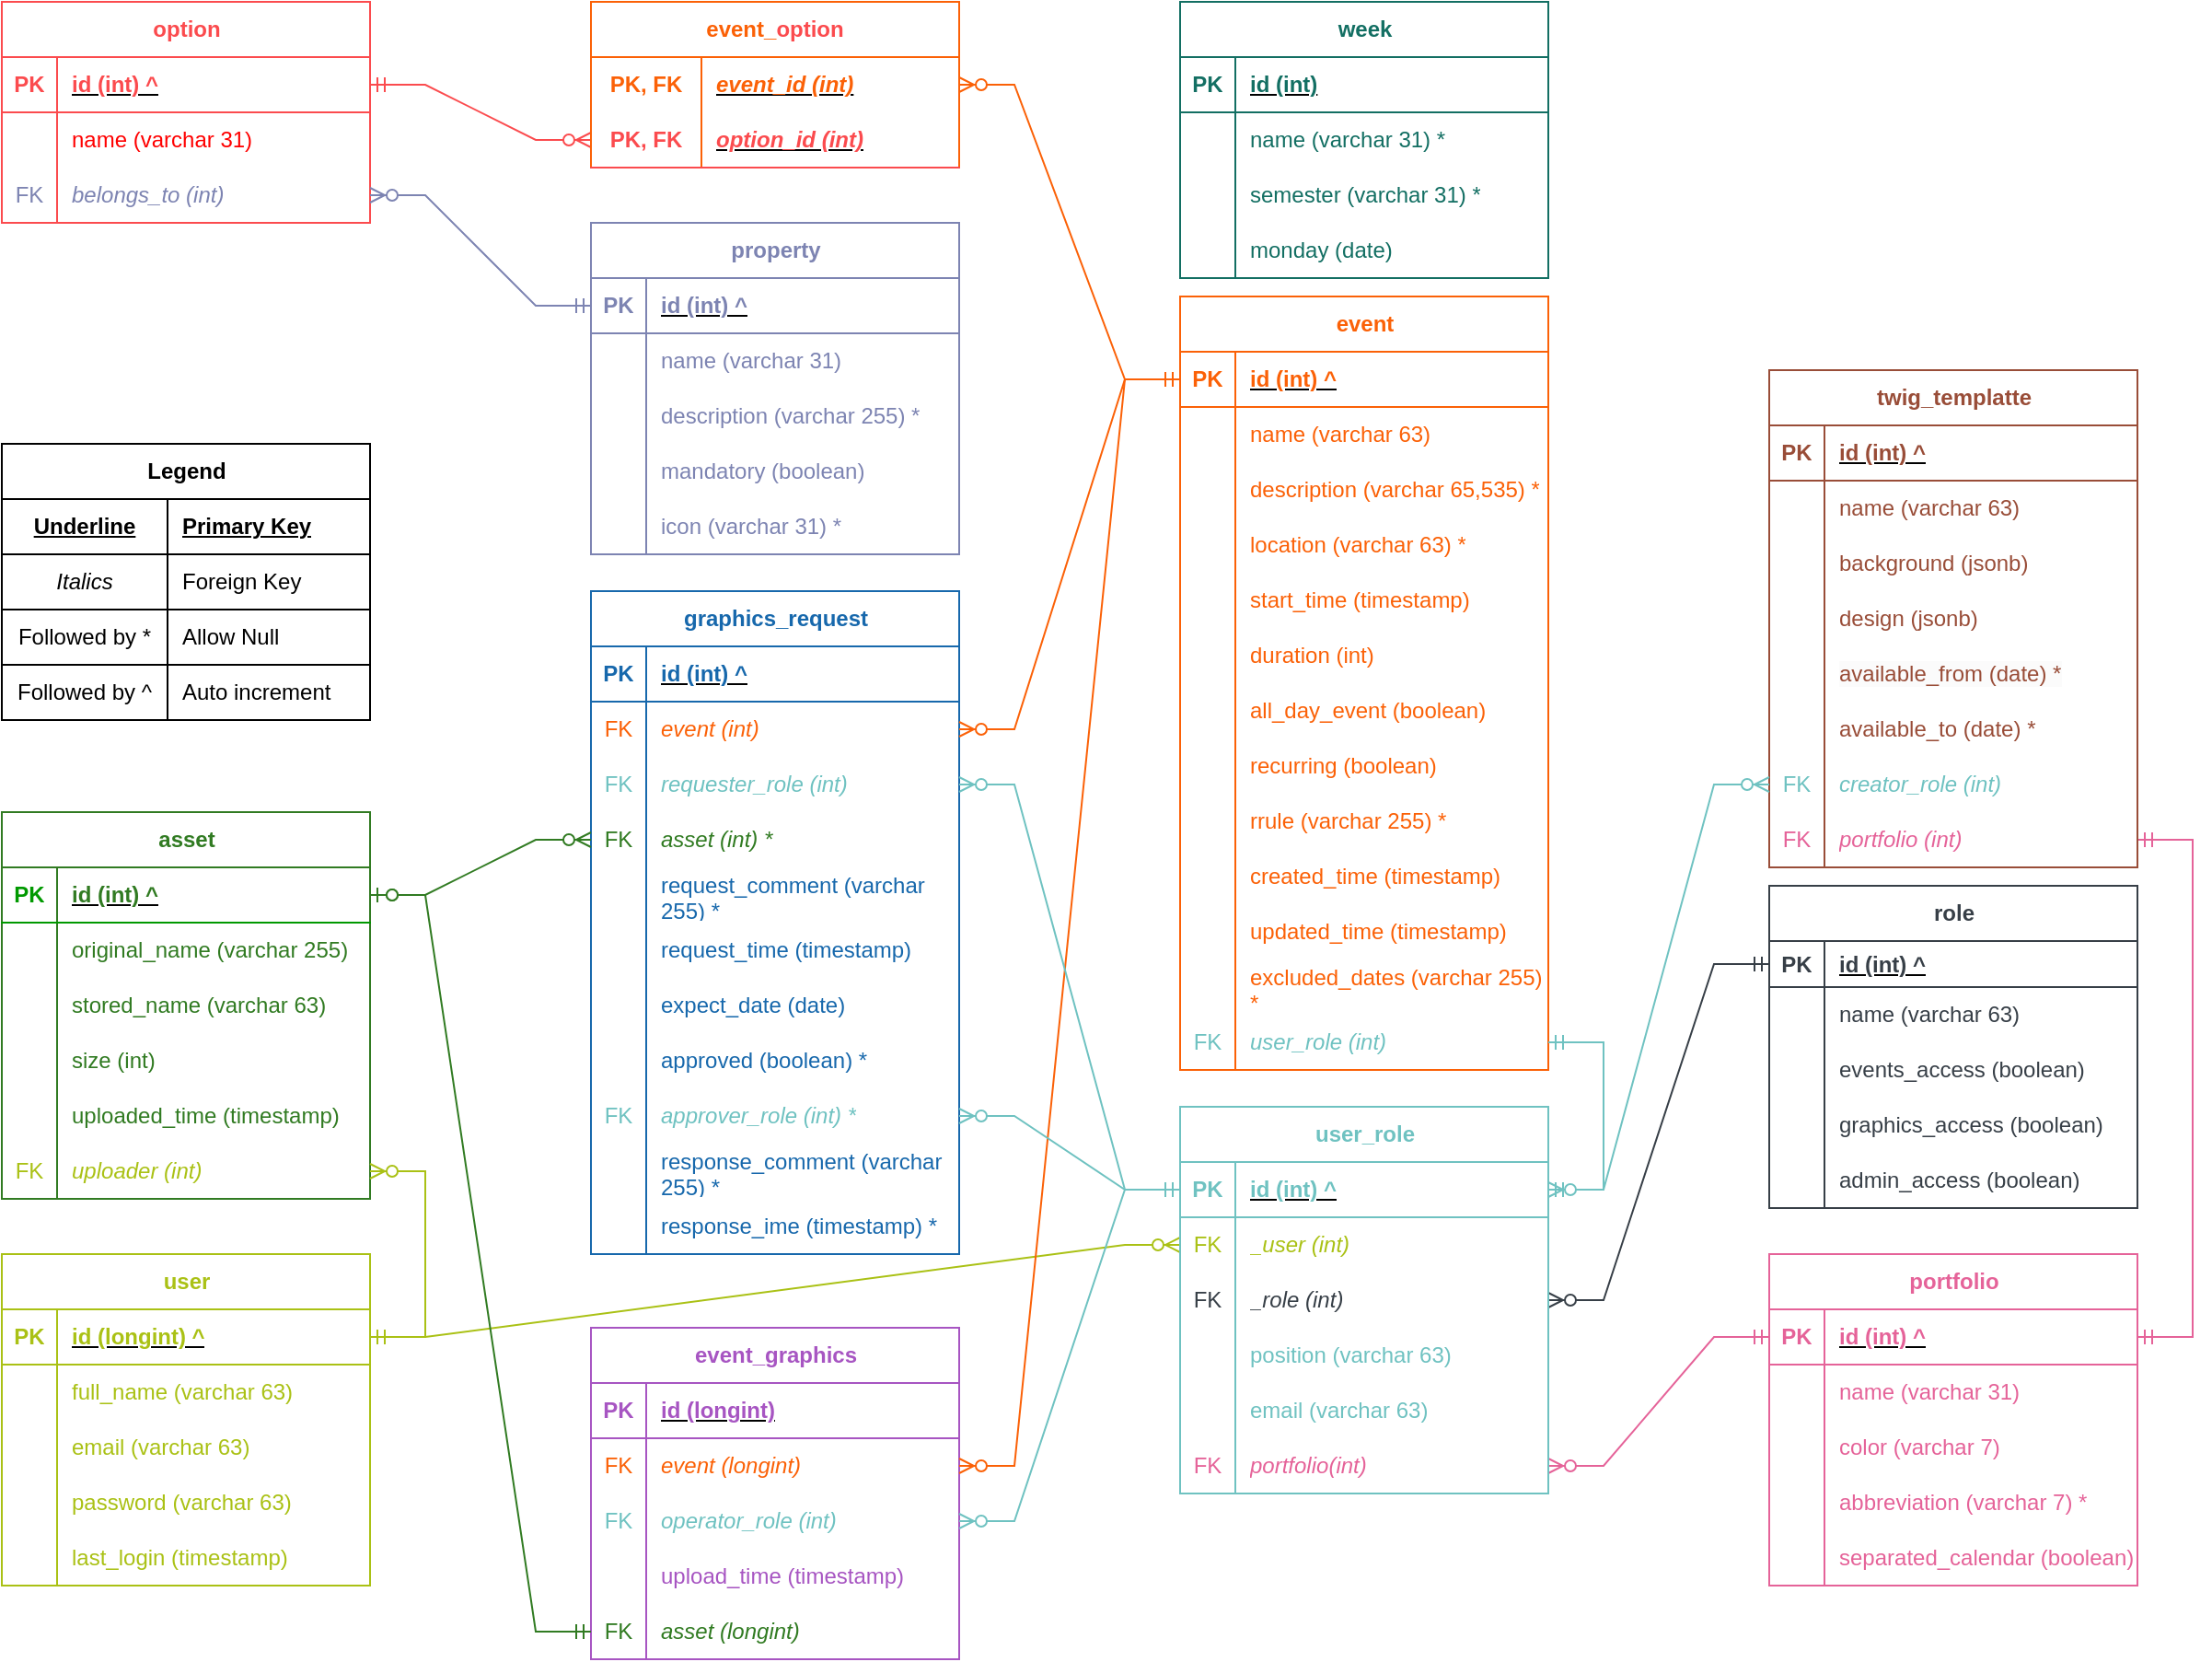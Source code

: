 <mxfile version="23.0.2" type="device">
  <diagram id="R2lEEEUBdFMjLlhIrx00" name="Page-1">
    <mxGraphModel dx="2155" dy="281" grid="1" gridSize="10" guides="1" tooltips="1" connect="1" arrows="1" fold="1" page="1" pageScale="1" pageWidth="850" pageHeight="1100" math="0" shadow="0" extFonts="Permanent Marker^https://fonts.googleapis.com/css?family=Permanent+Marker">
      <root>
        <mxCell id="0" />
        <mxCell id="1" parent="0" />
        <mxCell id="QvddxX4y_G2dr_vlLV70-15" value="&lt;font color=&quot;#136f63&quot;&gt;week&lt;/font&gt;" style="shape=table;startSize=30;container=1;collapsible=1;childLayout=tableLayout;fixedRows=1;rowLines=0;fontStyle=1;align=center;resizeLast=1;html=1;strokeColor=#136F63;" parent="1" vertex="1">
          <mxGeometry x="-360" y="280" width="200" height="150" as="geometry" />
        </mxCell>
        <mxCell id="QvddxX4y_G2dr_vlLV70-16" value="" style="shape=tableRow;horizontal=0;startSize=0;swimlaneHead=0;swimlaneBody=0;fillColor=none;collapsible=0;dropTarget=0;points=[[0,0.5],[1,0.5]];portConstraint=eastwest;top=0;left=0;right=0;bottom=1;strokeColor=inherit;" parent="QvddxX4y_G2dr_vlLV70-15" vertex="1">
          <mxGeometry y="30" width="200" height="30" as="geometry" />
        </mxCell>
        <mxCell id="QvddxX4y_G2dr_vlLV70-17" value="&lt;font color=&quot;#136f63&quot;&gt;PK&lt;/font&gt;" style="shape=partialRectangle;connectable=0;fillColor=none;top=0;left=0;bottom=0;right=0;fontStyle=1;overflow=hidden;whiteSpace=wrap;html=1;" parent="QvddxX4y_G2dr_vlLV70-16" vertex="1">
          <mxGeometry width="30" height="30" as="geometry">
            <mxRectangle width="30" height="30" as="alternateBounds" />
          </mxGeometry>
        </mxCell>
        <mxCell id="QvddxX4y_G2dr_vlLV70-18" value="&lt;font color=&quot;#136f63&quot;&gt;id (int)&lt;/font&gt;" style="shape=partialRectangle;connectable=0;fillColor=none;top=0;left=0;bottom=0;right=0;align=left;spacingLeft=6;fontStyle=5;overflow=hidden;whiteSpace=wrap;html=1;strokeColor=inherit;" parent="QvddxX4y_G2dr_vlLV70-16" vertex="1">
          <mxGeometry x="30" width="170" height="30" as="geometry">
            <mxRectangle width="170" height="30" as="alternateBounds" />
          </mxGeometry>
        </mxCell>
        <mxCell id="QvddxX4y_G2dr_vlLV70-19" value="" style="shape=tableRow;horizontal=0;startSize=0;swimlaneHead=0;swimlaneBody=0;fillColor=none;collapsible=0;dropTarget=0;points=[[0,0.5],[1,0.5]];portConstraint=eastwest;top=0;left=0;right=0;bottom=0;" parent="QvddxX4y_G2dr_vlLV70-15" vertex="1">
          <mxGeometry y="60" width="200" height="30" as="geometry" />
        </mxCell>
        <mxCell id="QvddxX4y_G2dr_vlLV70-20" value="" style="shape=partialRectangle;connectable=0;fillColor=none;top=0;left=0;bottom=0;right=0;editable=1;overflow=hidden;whiteSpace=wrap;html=1;" parent="QvddxX4y_G2dr_vlLV70-19" vertex="1">
          <mxGeometry width="30" height="30" as="geometry">
            <mxRectangle width="30" height="30" as="alternateBounds" />
          </mxGeometry>
        </mxCell>
        <mxCell id="QvddxX4y_G2dr_vlLV70-21" value="&lt;font color=&quot;#136f63&quot;&gt;name (varchar 31) *&lt;/font&gt;" style="shape=partialRectangle;connectable=0;fillColor=none;top=0;left=0;bottom=0;right=0;align=left;spacingLeft=6;overflow=hidden;whiteSpace=wrap;html=1;" parent="QvddxX4y_G2dr_vlLV70-19" vertex="1">
          <mxGeometry x="30" width="170" height="30" as="geometry">
            <mxRectangle width="170" height="30" as="alternateBounds" />
          </mxGeometry>
        </mxCell>
        <mxCell id="QvddxX4y_G2dr_vlLV70-22" value="" style="shape=tableRow;horizontal=0;startSize=0;swimlaneHead=0;swimlaneBody=0;fillColor=none;collapsible=0;dropTarget=0;points=[[0,0.5],[1,0.5]];portConstraint=eastwest;top=0;left=0;right=0;bottom=0;" parent="QvddxX4y_G2dr_vlLV70-15" vertex="1">
          <mxGeometry y="90" width="200" height="30" as="geometry" />
        </mxCell>
        <mxCell id="QvddxX4y_G2dr_vlLV70-23" value="" style="shape=partialRectangle;connectable=0;fillColor=none;top=0;left=0;bottom=0;right=0;editable=1;overflow=hidden;whiteSpace=wrap;html=1;" parent="QvddxX4y_G2dr_vlLV70-22" vertex="1">
          <mxGeometry width="30" height="30" as="geometry">
            <mxRectangle width="30" height="30" as="alternateBounds" />
          </mxGeometry>
        </mxCell>
        <mxCell id="QvddxX4y_G2dr_vlLV70-24" value="&lt;font color=&quot;#136f63&quot;&gt;semester (varchar 31) *&lt;/font&gt;" style="shape=partialRectangle;connectable=0;fillColor=none;top=0;left=0;bottom=0;right=0;align=left;spacingLeft=6;overflow=hidden;whiteSpace=wrap;html=1;" parent="QvddxX4y_G2dr_vlLV70-22" vertex="1">
          <mxGeometry x="30" width="170" height="30" as="geometry">
            <mxRectangle width="170" height="30" as="alternateBounds" />
          </mxGeometry>
        </mxCell>
        <mxCell id="QvddxX4y_G2dr_vlLV70-25" value="" style="shape=tableRow;horizontal=0;startSize=0;swimlaneHead=0;swimlaneBody=0;fillColor=none;collapsible=0;dropTarget=0;points=[[0,0.5],[1,0.5]];portConstraint=eastwest;top=0;left=0;right=0;bottom=0;" parent="QvddxX4y_G2dr_vlLV70-15" vertex="1">
          <mxGeometry y="120" width="200" height="30" as="geometry" />
        </mxCell>
        <mxCell id="QvddxX4y_G2dr_vlLV70-26" value="" style="shape=partialRectangle;connectable=0;fillColor=none;top=0;left=0;bottom=0;right=0;editable=1;overflow=hidden;whiteSpace=wrap;html=1;" parent="QvddxX4y_G2dr_vlLV70-25" vertex="1">
          <mxGeometry width="30" height="30" as="geometry">
            <mxRectangle width="30" height="30" as="alternateBounds" />
          </mxGeometry>
        </mxCell>
        <mxCell id="QvddxX4y_G2dr_vlLV70-27" value="&lt;font color=&quot;#136f63&quot;&gt;monday (date)&lt;/font&gt;" style="shape=partialRectangle;connectable=0;fillColor=none;top=0;left=0;bottom=0;right=0;align=left;spacingLeft=6;overflow=hidden;whiteSpace=wrap;html=1;" parent="QvddxX4y_G2dr_vlLV70-25" vertex="1">
          <mxGeometry x="30" width="170" height="30" as="geometry">
            <mxRectangle width="170" height="30" as="alternateBounds" />
          </mxGeometry>
        </mxCell>
        <mxCell id="QvddxX4y_G2dr_vlLV70-28" value="&lt;font color=&quot;#e56399&quot;&gt;portfolio&lt;/font&gt;" style="shape=table;startSize=30;container=1;collapsible=1;childLayout=tableLayout;fixedRows=1;rowLines=0;fontStyle=1;align=center;resizeLast=1;html=1;strokeColor=#e56399;" parent="1" vertex="1">
          <mxGeometry x="-40" y="960" width="200" height="180" as="geometry">
            <mxRectangle x="520" y="690" width="90" height="30" as="alternateBounds" />
          </mxGeometry>
        </mxCell>
        <mxCell id="QvddxX4y_G2dr_vlLV70-29" value="" style="shape=tableRow;horizontal=0;startSize=0;swimlaneHead=0;swimlaneBody=0;fillColor=none;collapsible=0;dropTarget=0;points=[[0,0.5],[1,0.5]];portConstraint=eastwest;top=0;left=0;right=0;bottom=1;strokeColor=#E56399;" parent="QvddxX4y_G2dr_vlLV70-28" vertex="1">
          <mxGeometry y="30" width="200" height="30" as="geometry" />
        </mxCell>
        <mxCell id="QvddxX4y_G2dr_vlLV70-30" value="&lt;font color=&quot;#e56399&quot;&gt;PK&lt;/font&gt;" style="shape=partialRectangle;connectable=0;fillColor=none;top=0;left=0;bottom=0;right=0;fontStyle=1;overflow=hidden;whiteSpace=wrap;html=1;" parent="QvddxX4y_G2dr_vlLV70-29" vertex="1">
          <mxGeometry width="30" height="30" as="geometry">
            <mxRectangle width="30" height="30" as="alternateBounds" />
          </mxGeometry>
        </mxCell>
        <mxCell id="QvddxX4y_G2dr_vlLV70-31" value="&lt;font color=&quot;#e56399&quot;&gt;id (int) ^&lt;/font&gt;" style="shape=partialRectangle;connectable=0;fillColor=none;top=0;left=0;bottom=0;right=0;align=left;spacingLeft=6;fontStyle=5;overflow=hidden;whiteSpace=wrap;html=1;strokeColor=#E56399;" parent="QvddxX4y_G2dr_vlLV70-29" vertex="1">
          <mxGeometry x="30" width="170" height="30" as="geometry">
            <mxRectangle width="170" height="30" as="alternateBounds" />
          </mxGeometry>
        </mxCell>
        <mxCell id="QvddxX4y_G2dr_vlLV70-32" value="" style="shape=tableRow;horizontal=0;startSize=0;swimlaneHead=0;swimlaneBody=0;fillColor=none;collapsible=0;dropTarget=0;points=[[0,0.5],[1,0.5]];portConstraint=eastwest;top=0;left=0;right=0;bottom=0;strokeColor=#E56399;" parent="QvddxX4y_G2dr_vlLV70-28" vertex="1">
          <mxGeometry y="60" width="200" height="30" as="geometry" />
        </mxCell>
        <mxCell id="QvddxX4y_G2dr_vlLV70-33" value="" style="shape=partialRectangle;connectable=0;fillColor=none;top=0;left=0;bottom=0;right=0;editable=1;overflow=hidden;whiteSpace=wrap;html=1;" parent="QvddxX4y_G2dr_vlLV70-32" vertex="1">
          <mxGeometry width="30" height="30" as="geometry">
            <mxRectangle width="30" height="30" as="alternateBounds" />
          </mxGeometry>
        </mxCell>
        <mxCell id="QvddxX4y_G2dr_vlLV70-34" value="&lt;font color=&quot;#e56399&quot;&gt;name (varchar 31)&lt;/font&gt;" style="shape=partialRectangle;connectable=0;fillColor=none;top=0;left=0;bottom=0;right=0;align=left;spacingLeft=6;overflow=hidden;whiteSpace=wrap;html=1;strokeColor=#E56399;" parent="QvddxX4y_G2dr_vlLV70-32" vertex="1">
          <mxGeometry x="30" width="170" height="30" as="geometry">
            <mxRectangle width="170" height="30" as="alternateBounds" />
          </mxGeometry>
        </mxCell>
        <mxCell id="QvddxX4y_G2dr_vlLV70-35" value="" style="shape=tableRow;horizontal=0;startSize=0;swimlaneHead=0;swimlaneBody=0;fillColor=none;collapsible=0;dropTarget=0;points=[[0,0.5],[1,0.5]];portConstraint=eastwest;top=0;left=0;right=0;bottom=0;" parent="QvddxX4y_G2dr_vlLV70-28" vertex="1">
          <mxGeometry y="90" width="200" height="30" as="geometry" />
        </mxCell>
        <mxCell id="QvddxX4y_G2dr_vlLV70-36" value="" style="shape=partialRectangle;connectable=0;fillColor=none;top=0;left=0;bottom=0;right=0;editable=1;overflow=hidden;whiteSpace=wrap;html=1;" parent="QvddxX4y_G2dr_vlLV70-35" vertex="1">
          <mxGeometry width="30" height="30" as="geometry">
            <mxRectangle width="30" height="30" as="alternateBounds" />
          </mxGeometry>
        </mxCell>
        <mxCell id="QvddxX4y_G2dr_vlLV70-37" value="&lt;font color=&quot;#e56399&quot;&gt;color (varchar 7)&lt;/font&gt;" style="shape=partialRectangle;connectable=0;fillColor=none;top=0;left=0;bottom=0;right=0;align=left;spacingLeft=6;overflow=hidden;whiteSpace=wrap;html=1;" parent="QvddxX4y_G2dr_vlLV70-35" vertex="1">
          <mxGeometry x="30" width="170" height="30" as="geometry">
            <mxRectangle width="170" height="30" as="alternateBounds" />
          </mxGeometry>
        </mxCell>
        <mxCell id="QvddxX4y_G2dr_vlLV70-38" value="" style="shape=tableRow;horizontal=0;startSize=0;swimlaneHead=0;swimlaneBody=0;fillColor=none;collapsible=0;dropTarget=0;points=[[0,0.5],[1,0.5]];portConstraint=eastwest;top=0;left=0;right=0;bottom=0;" parent="QvddxX4y_G2dr_vlLV70-28" vertex="1">
          <mxGeometry y="120" width="200" height="30" as="geometry" />
        </mxCell>
        <mxCell id="QvddxX4y_G2dr_vlLV70-39" value="" style="shape=partialRectangle;connectable=0;fillColor=none;top=0;left=0;bottom=0;right=0;editable=1;overflow=hidden;whiteSpace=wrap;html=1;" parent="QvddxX4y_G2dr_vlLV70-38" vertex="1">
          <mxGeometry width="30" height="30" as="geometry">
            <mxRectangle width="30" height="30" as="alternateBounds" />
          </mxGeometry>
        </mxCell>
        <mxCell id="QvddxX4y_G2dr_vlLV70-40" value="&lt;font color=&quot;#e56399&quot;&gt;abbreviation (varchar 7) *&lt;/font&gt;" style="shape=partialRectangle;connectable=0;fillColor=none;top=0;left=0;bottom=0;right=0;align=left;spacingLeft=6;overflow=hidden;whiteSpace=wrap;html=1;" parent="QvddxX4y_G2dr_vlLV70-38" vertex="1">
          <mxGeometry x="30" width="170" height="30" as="geometry">
            <mxRectangle width="170" height="30" as="alternateBounds" />
          </mxGeometry>
        </mxCell>
        <mxCell id="QvddxX4y_G2dr_vlLV70-73" style="shape=tableRow;horizontal=0;startSize=0;swimlaneHead=0;swimlaneBody=0;fillColor=none;collapsible=0;dropTarget=0;points=[[0,0.5],[1,0.5]];portConstraint=eastwest;top=0;left=0;right=0;bottom=0;" parent="QvddxX4y_G2dr_vlLV70-28" vertex="1">
          <mxGeometry y="150" width="200" height="30" as="geometry" />
        </mxCell>
        <mxCell id="QvddxX4y_G2dr_vlLV70-74" style="shape=partialRectangle;connectable=0;fillColor=none;top=0;left=0;bottom=0;right=0;editable=1;overflow=hidden;whiteSpace=wrap;html=1;" parent="QvddxX4y_G2dr_vlLV70-73" vertex="1">
          <mxGeometry width="30" height="30" as="geometry">
            <mxRectangle width="30" height="30" as="alternateBounds" />
          </mxGeometry>
        </mxCell>
        <mxCell id="QvddxX4y_G2dr_vlLV70-75" value="&lt;font color=&quot;#e56399&quot;&gt;separated_calendar (boolean)&lt;/font&gt;" style="shape=partialRectangle;connectable=0;fillColor=none;top=0;left=0;bottom=0;right=0;align=left;spacingLeft=6;overflow=hidden;whiteSpace=wrap;html=1;" parent="QvddxX4y_G2dr_vlLV70-73" vertex="1">
          <mxGeometry x="30" width="170" height="30" as="geometry">
            <mxRectangle width="170" height="30" as="alternateBounds" />
          </mxGeometry>
        </mxCell>
        <mxCell id="QvddxX4y_G2dr_vlLV70-52" value="Legend" style="shape=table;startSize=30;container=1;collapsible=1;childLayout=tableLayout;fixedRows=1;rowLines=0;fontStyle=1;align=center;resizeLast=1;html=1;swimlaneLine=1;" parent="1" vertex="1">
          <mxGeometry x="-1000" y="520" width="200" height="150" as="geometry" />
        </mxCell>
        <mxCell id="QvddxX4y_G2dr_vlLV70-53" value="" style="shape=tableRow;horizontal=0;startSize=0;swimlaneHead=0;swimlaneBody=0;fillColor=none;collapsible=0;dropTarget=0;points=[[0,0.5],[1,0.5]];portConstraint=eastwest;top=0;left=0;right=0;bottom=1;" parent="QvddxX4y_G2dr_vlLV70-52" vertex="1">
          <mxGeometry y="30" width="200" height="30" as="geometry" />
        </mxCell>
        <mxCell id="QvddxX4y_G2dr_vlLV70-54" value="&lt;u&gt;Underline&lt;/u&gt;" style="shape=partialRectangle;connectable=0;fillColor=none;top=0;left=0;bottom=0;right=0;fontStyle=1;overflow=hidden;whiteSpace=wrap;html=1;" parent="QvddxX4y_G2dr_vlLV70-53" vertex="1">
          <mxGeometry width="90" height="30" as="geometry">
            <mxRectangle width="90" height="30" as="alternateBounds" />
          </mxGeometry>
        </mxCell>
        <mxCell id="QvddxX4y_G2dr_vlLV70-55" value="&lt;span style=&quot;border-color: var(--border-color);&quot;&gt;Primary Key&lt;/span&gt;" style="shape=partialRectangle;connectable=0;fillColor=none;top=0;left=0;bottom=0;right=0;align=left;spacingLeft=6;fontStyle=5;overflow=hidden;whiteSpace=wrap;html=1;allowArrows=1;" parent="QvddxX4y_G2dr_vlLV70-53" vertex="1">
          <mxGeometry x="90" width="110" height="30" as="geometry">
            <mxRectangle width="110" height="30" as="alternateBounds" />
          </mxGeometry>
        </mxCell>
        <mxCell id="QvddxX4y_G2dr_vlLV70-56" value="" style="shape=tableRow;horizontal=0;startSize=0;swimlaneHead=0;swimlaneBody=0;fillColor=none;collapsible=0;dropTarget=0;points=[[0,0.5],[1,0.5]];portConstraint=eastwest;top=0;left=0;right=0;bottom=0;" parent="QvddxX4y_G2dr_vlLV70-52" vertex="1">
          <mxGeometry y="60" width="200" height="30" as="geometry" />
        </mxCell>
        <mxCell id="QvddxX4y_G2dr_vlLV70-57" value="&lt;i&gt;Italics&lt;/i&gt;" style="shape=partialRectangle;connectable=0;fillColor=none;top=0;left=0;bottom=1;right=0;editable=1;overflow=hidden;whiteSpace=wrap;html=1;shadow=0;" parent="QvddxX4y_G2dr_vlLV70-56" vertex="1">
          <mxGeometry width="90" height="30" as="geometry">
            <mxRectangle width="90" height="30" as="alternateBounds" />
          </mxGeometry>
        </mxCell>
        <mxCell id="QvddxX4y_G2dr_vlLV70-58" value="Foreign Key" style="shape=partialRectangle;connectable=0;fillColor=none;top=0;left=0;bottom=0;right=0;align=left;spacingLeft=6;overflow=hidden;whiteSpace=wrap;html=1;" parent="QvddxX4y_G2dr_vlLV70-56" vertex="1">
          <mxGeometry x="90" width="110" height="30" as="geometry">
            <mxRectangle width="110" height="30" as="alternateBounds" />
          </mxGeometry>
        </mxCell>
        <mxCell id="QvddxX4y_G2dr_vlLV70-59" value="" style="shape=tableRow;horizontal=0;startSize=0;swimlaneHead=0;swimlaneBody=0;fillColor=none;collapsible=0;dropTarget=0;points=[[0,0.5],[1,0.5]];portConstraint=eastwest;top=1;left=0;right=0;bottom=1;" parent="QvddxX4y_G2dr_vlLV70-52" vertex="1">
          <mxGeometry y="90" width="200" height="30" as="geometry" />
        </mxCell>
        <mxCell id="QvddxX4y_G2dr_vlLV70-60" value="Followed by *" style="shape=partialRectangle;connectable=0;fillColor=none;top=1;left=0;bottom=1;right=0;editable=1;overflow=hidden;whiteSpace=wrap;html=1;" parent="QvddxX4y_G2dr_vlLV70-59" vertex="1">
          <mxGeometry width="90" height="30" as="geometry">
            <mxRectangle width="90" height="30" as="alternateBounds" />
          </mxGeometry>
        </mxCell>
        <mxCell id="QvddxX4y_G2dr_vlLV70-61" value="Allow Null" style="shape=partialRectangle;connectable=0;fillColor=none;top=1;left=0;bottom=1;right=0;align=left;spacingLeft=6;overflow=hidden;whiteSpace=wrap;html=1;" parent="QvddxX4y_G2dr_vlLV70-59" vertex="1">
          <mxGeometry x="90" width="110" height="30" as="geometry">
            <mxRectangle width="110" height="30" as="alternateBounds" />
          </mxGeometry>
        </mxCell>
        <mxCell id="QvddxX4y_G2dr_vlLV70-62" value="" style="shape=tableRow;horizontal=0;startSize=0;swimlaneHead=0;swimlaneBody=0;fillColor=none;collapsible=0;dropTarget=0;points=[[0,0.5],[1,0.5]];portConstraint=eastwest;top=1;left=0;right=0;bottom=1;" parent="QvddxX4y_G2dr_vlLV70-52" vertex="1">
          <mxGeometry y="120" width="200" height="30" as="geometry" />
        </mxCell>
        <mxCell id="QvddxX4y_G2dr_vlLV70-63" value="Followed by ^" style="shape=partialRectangle;connectable=0;fillColor=none;top=1;left=0;bottom=1;right=0;editable=1;overflow=hidden;whiteSpace=wrap;html=1;" parent="QvddxX4y_G2dr_vlLV70-62" vertex="1">
          <mxGeometry width="90" height="30" as="geometry">
            <mxRectangle width="90" height="30" as="alternateBounds" />
          </mxGeometry>
        </mxCell>
        <mxCell id="QvddxX4y_G2dr_vlLV70-64" value="Auto increment" style="shape=partialRectangle;connectable=0;fillColor=none;top=1;left=0;bottom=1;right=0;align=left;spacingLeft=6;overflow=hidden;whiteSpace=wrap;html=1;" parent="QvddxX4y_G2dr_vlLV70-62" vertex="1">
          <mxGeometry x="90" width="110" height="30" as="geometry">
            <mxRectangle width="110" height="30" as="alternateBounds" />
          </mxGeometry>
        </mxCell>
        <mxCell id="QvddxX4y_G2dr_vlLV70-92" value="&lt;font style=&quot;&quot; color=&quot;#aac115&quot;&gt;user&lt;/font&gt;" style="shape=table;startSize=30;container=1;collapsible=1;childLayout=tableLayout;fixedRows=1;rowLines=0;fontStyle=1;align=center;resizeLast=1;html=1;strokeColor=#AAC115;fontColor=#0000FF;fillColor=default;swimlaneLine=1;" parent="1" vertex="1">
          <mxGeometry x="-1000" y="960" width="200" height="180" as="geometry">
            <mxRectangle x="520" y="690" width="90" height="30" as="alternateBounds" />
          </mxGeometry>
        </mxCell>
        <mxCell id="QvddxX4y_G2dr_vlLV70-93" value="" style="shape=tableRow;horizontal=0;startSize=0;swimlaneHead=0;swimlaneBody=0;fillColor=none;collapsible=0;dropTarget=0;points=[[0,0.5],[1,0.5]];portConstraint=eastwest;top=0;left=0;right=0;bottom=1;strokeColor=#AAC115;" parent="QvddxX4y_G2dr_vlLV70-92" vertex="1">
          <mxGeometry y="30" width="200" height="30" as="geometry" />
        </mxCell>
        <mxCell id="QvddxX4y_G2dr_vlLV70-94" value="&lt;font color=&quot;#aac115&quot;&gt;PK&lt;/font&gt;" style="shape=partialRectangle;connectable=0;fillColor=none;top=0;left=0;bottom=0;right=0;fontStyle=1;overflow=hidden;whiteSpace=wrap;html=1;strokeColor=#AAC115;" parent="QvddxX4y_G2dr_vlLV70-93" vertex="1">
          <mxGeometry width="30" height="30" as="geometry">
            <mxRectangle width="30" height="30" as="alternateBounds" />
          </mxGeometry>
        </mxCell>
        <mxCell id="QvddxX4y_G2dr_vlLV70-95" value="&lt;font color=&quot;#aac115&quot;&gt;id (longint) ^&lt;/font&gt;" style="shape=partialRectangle;connectable=0;fillColor=none;top=0;left=0;bottom=0;right=0;align=left;spacingLeft=6;fontStyle=5;overflow=hidden;whiteSpace=wrap;html=1;strokeColor=#0000FF;" parent="QvddxX4y_G2dr_vlLV70-93" vertex="1">
          <mxGeometry x="30" width="170" height="30" as="geometry">
            <mxRectangle width="170" height="30" as="alternateBounds" />
          </mxGeometry>
        </mxCell>
        <mxCell id="QvddxX4y_G2dr_vlLV70-96" value="" style="shape=tableRow;horizontal=0;startSize=0;swimlaneHead=0;swimlaneBody=0;fillColor=none;collapsible=0;dropTarget=0;points=[[0,0.5],[1,0.5]];portConstraint=eastwest;top=0;left=0;right=0;bottom=0;" parent="QvddxX4y_G2dr_vlLV70-92" vertex="1">
          <mxGeometry y="60" width="200" height="30" as="geometry" />
        </mxCell>
        <mxCell id="QvddxX4y_G2dr_vlLV70-97" value="" style="shape=partialRectangle;connectable=0;fillColor=none;top=0;left=0;bottom=0;right=0;editable=1;overflow=hidden;whiteSpace=wrap;html=1;" parent="QvddxX4y_G2dr_vlLV70-96" vertex="1">
          <mxGeometry width="30" height="30" as="geometry">
            <mxRectangle width="30" height="30" as="alternateBounds" />
          </mxGeometry>
        </mxCell>
        <mxCell id="QvddxX4y_G2dr_vlLV70-98" value="&lt;font color=&quot;#aac115&quot;&gt;full_name (varchar 63)&lt;/font&gt;" style="shape=partialRectangle;connectable=0;fillColor=none;top=0;left=0;bottom=0;right=0;align=left;spacingLeft=6;overflow=hidden;whiteSpace=wrap;html=1;" parent="QvddxX4y_G2dr_vlLV70-96" vertex="1">
          <mxGeometry x="30" width="170" height="30" as="geometry">
            <mxRectangle width="170" height="30" as="alternateBounds" />
          </mxGeometry>
        </mxCell>
        <mxCell id="QvddxX4y_G2dr_vlLV70-99" value="" style="shape=tableRow;horizontal=0;startSize=0;swimlaneHead=0;swimlaneBody=0;fillColor=none;collapsible=0;dropTarget=0;points=[[0,0.5],[1,0.5]];portConstraint=eastwest;top=0;left=0;right=0;bottom=0;" parent="QvddxX4y_G2dr_vlLV70-92" vertex="1">
          <mxGeometry y="90" width="200" height="30" as="geometry" />
        </mxCell>
        <mxCell id="QvddxX4y_G2dr_vlLV70-100" value="" style="shape=partialRectangle;connectable=0;fillColor=none;top=0;left=0;bottom=0;right=0;editable=1;overflow=hidden;whiteSpace=wrap;html=1;" parent="QvddxX4y_G2dr_vlLV70-99" vertex="1">
          <mxGeometry width="30" height="30" as="geometry">
            <mxRectangle width="30" height="30" as="alternateBounds" />
          </mxGeometry>
        </mxCell>
        <mxCell id="QvddxX4y_G2dr_vlLV70-101" value="&lt;font color=&quot;#aac115&quot;&gt;email (varchar 63)&lt;/font&gt;" style="shape=partialRectangle;connectable=0;fillColor=none;top=0;left=0;bottom=0;right=0;align=left;spacingLeft=6;overflow=hidden;whiteSpace=wrap;html=1;" parent="QvddxX4y_G2dr_vlLV70-99" vertex="1">
          <mxGeometry x="30" width="170" height="30" as="geometry">
            <mxRectangle width="170" height="30" as="alternateBounds" />
          </mxGeometry>
        </mxCell>
        <mxCell id="QvddxX4y_G2dr_vlLV70-117" style="shape=tableRow;horizontal=0;startSize=0;swimlaneHead=0;swimlaneBody=0;fillColor=none;collapsible=0;dropTarget=0;points=[[0,0.5],[1,0.5]];portConstraint=eastwest;top=0;left=0;right=0;bottom=0;" parent="QvddxX4y_G2dr_vlLV70-92" vertex="1">
          <mxGeometry y="120" width="200" height="30" as="geometry" />
        </mxCell>
        <mxCell id="QvddxX4y_G2dr_vlLV70-118" style="shape=partialRectangle;connectable=0;fillColor=none;top=0;left=0;bottom=0;right=0;editable=1;overflow=hidden;whiteSpace=wrap;html=1;" parent="QvddxX4y_G2dr_vlLV70-117" vertex="1">
          <mxGeometry width="30" height="30" as="geometry">
            <mxRectangle width="30" height="30" as="alternateBounds" />
          </mxGeometry>
        </mxCell>
        <mxCell id="QvddxX4y_G2dr_vlLV70-119" value="&lt;font color=&quot;#aac115&quot;&gt;password (varchar 63)&lt;/font&gt;" style="shape=partialRectangle;connectable=0;fillColor=none;top=0;left=0;bottom=0;right=0;align=left;spacingLeft=6;overflow=hidden;whiteSpace=wrap;html=1;" parent="QvddxX4y_G2dr_vlLV70-117" vertex="1">
          <mxGeometry x="30" width="170" height="30" as="geometry">
            <mxRectangle width="170" height="30" as="alternateBounds" />
          </mxGeometry>
        </mxCell>
        <mxCell id="QvddxX4y_G2dr_vlLV70-114" style="shape=tableRow;horizontal=0;startSize=0;swimlaneHead=0;swimlaneBody=0;fillColor=none;collapsible=0;dropTarget=0;points=[[0,0.5],[1,0.5]];portConstraint=eastwest;top=0;left=0;right=0;bottom=0;" parent="QvddxX4y_G2dr_vlLV70-92" vertex="1">
          <mxGeometry y="150" width="200" height="30" as="geometry" />
        </mxCell>
        <mxCell id="QvddxX4y_G2dr_vlLV70-115" style="shape=partialRectangle;connectable=0;fillColor=none;top=0;left=0;bottom=0;right=0;editable=1;overflow=hidden;whiteSpace=wrap;html=1;" parent="QvddxX4y_G2dr_vlLV70-114" vertex="1">
          <mxGeometry width="30" height="30" as="geometry">
            <mxRectangle width="30" height="30" as="alternateBounds" />
          </mxGeometry>
        </mxCell>
        <mxCell id="QvddxX4y_G2dr_vlLV70-116" value="&lt;font color=&quot;#aac115&quot;&gt;last_login (timestamp)&lt;/font&gt;" style="shape=partialRectangle;connectable=0;fillColor=none;top=0;left=0;bottom=0;right=0;align=left;spacingLeft=6;overflow=hidden;whiteSpace=wrap;html=1;" parent="QvddxX4y_G2dr_vlLV70-114" vertex="1">
          <mxGeometry x="30" width="170" height="30" as="geometry">
            <mxRectangle width="170" height="30" as="alternateBounds" />
          </mxGeometry>
        </mxCell>
        <mxCell id="QvddxX4y_G2dr_vlLV70-123" value="&lt;font color=&quot;#373f47&quot;&gt;role&lt;/font&gt;" style="shape=table;startSize=30;container=1;collapsible=1;childLayout=tableLayout;fixedRows=1;rowLines=0;fontStyle=1;align=center;resizeLast=1;html=1;strokeColor=#373f47;" parent="1" vertex="1">
          <mxGeometry x="-40" y="760" width="200" height="175" as="geometry">
            <mxRectangle x="520" y="690" width="90" height="30" as="alternateBounds" />
          </mxGeometry>
        </mxCell>
        <mxCell id="QvddxX4y_G2dr_vlLV70-124" value="" style="shape=tableRow;horizontal=0;startSize=0;swimlaneHead=0;swimlaneBody=0;fillColor=none;collapsible=0;dropTarget=0;points=[[0,0.5],[1,0.5]];portConstraint=eastwest;top=0;left=0;right=0;bottom=1;strokeColor=#373F47;" parent="QvddxX4y_G2dr_vlLV70-123" vertex="1">
          <mxGeometry y="30" width="200" height="25" as="geometry" />
        </mxCell>
        <mxCell id="QvddxX4y_G2dr_vlLV70-125" value="&lt;font color=&quot;#373f47&quot;&gt;PK&lt;/font&gt;" style="shape=partialRectangle;connectable=0;fillColor=none;top=0;left=0;bottom=0;right=0;fontStyle=1;overflow=hidden;whiteSpace=wrap;html=1;" parent="QvddxX4y_G2dr_vlLV70-124" vertex="1">
          <mxGeometry width="30" height="25" as="geometry">
            <mxRectangle width="30" height="25" as="alternateBounds" />
          </mxGeometry>
        </mxCell>
        <mxCell id="QvddxX4y_G2dr_vlLV70-126" value="&lt;font color=&quot;#373f47&quot;&gt;id (int) ^&lt;/font&gt;" style="shape=partialRectangle;connectable=0;fillColor=none;top=0;left=0;bottom=0;right=0;align=left;spacingLeft=6;fontStyle=5;overflow=hidden;whiteSpace=wrap;html=1;strokeColor=inherit;" parent="QvddxX4y_G2dr_vlLV70-124" vertex="1">
          <mxGeometry x="30" width="170" height="25" as="geometry">
            <mxRectangle width="170" height="25" as="alternateBounds" />
          </mxGeometry>
        </mxCell>
        <mxCell id="QvddxX4y_G2dr_vlLV70-127" value="" style="shape=tableRow;horizontal=0;startSize=0;swimlaneHead=0;swimlaneBody=0;fillColor=none;collapsible=0;dropTarget=0;points=[[0,0.5],[1,0.5]];portConstraint=eastwest;top=0;left=0;right=0;bottom=0;strokeColor=#009900;" parent="QvddxX4y_G2dr_vlLV70-123" vertex="1">
          <mxGeometry y="55" width="200" height="30" as="geometry" />
        </mxCell>
        <mxCell id="QvddxX4y_G2dr_vlLV70-128" value="" style="shape=partialRectangle;connectable=0;fillColor=none;top=0;left=0;bottom=0;right=0;editable=1;overflow=hidden;whiteSpace=wrap;html=1;" parent="QvddxX4y_G2dr_vlLV70-127" vertex="1">
          <mxGeometry width="30" height="30" as="geometry">
            <mxRectangle width="30" height="30" as="alternateBounds" />
          </mxGeometry>
        </mxCell>
        <mxCell id="QvddxX4y_G2dr_vlLV70-129" value="&lt;font color=&quot;#373f47&quot;&gt;name (varchar 63)&lt;/font&gt;" style="shape=partialRectangle;connectable=0;fillColor=none;top=0;left=0;bottom=0;right=0;align=left;spacingLeft=6;overflow=hidden;whiteSpace=wrap;html=1;strokeColor=#999900;" parent="QvddxX4y_G2dr_vlLV70-127" vertex="1">
          <mxGeometry x="30" width="170" height="30" as="geometry">
            <mxRectangle width="170" height="30" as="alternateBounds" />
          </mxGeometry>
        </mxCell>
        <mxCell id="tE-LktuTzNc9NOiun9oc-1" style="shape=tableRow;horizontal=0;startSize=0;swimlaneHead=0;swimlaneBody=0;fillColor=none;collapsible=0;dropTarget=0;points=[[0,0.5],[1,0.5]];portConstraint=eastwest;top=0;left=0;right=0;bottom=0;" parent="QvddxX4y_G2dr_vlLV70-123" vertex="1">
          <mxGeometry y="85" width="200" height="30" as="geometry" />
        </mxCell>
        <mxCell id="tE-LktuTzNc9NOiun9oc-2" style="shape=partialRectangle;connectable=0;fillColor=none;top=0;left=0;bottom=0;right=0;editable=1;overflow=hidden;whiteSpace=wrap;html=1;" parent="tE-LktuTzNc9NOiun9oc-1" vertex="1">
          <mxGeometry width="30" height="30" as="geometry">
            <mxRectangle width="30" height="30" as="alternateBounds" />
          </mxGeometry>
        </mxCell>
        <mxCell id="tE-LktuTzNc9NOiun9oc-3" value="&lt;font color=&quot;#373f47&quot;&gt;events_access (boolean)&lt;/font&gt;" style="shape=partialRectangle;connectable=0;fillColor=none;top=0;left=0;bottom=0;right=0;align=left;spacingLeft=6;overflow=hidden;whiteSpace=wrap;html=1;" parent="tE-LktuTzNc9NOiun9oc-1" vertex="1">
          <mxGeometry x="30" width="170" height="30" as="geometry">
            <mxRectangle width="170" height="30" as="alternateBounds" />
          </mxGeometry>
        </mxCell>
        <mxCell id="SWTiWpWrna_MrPhzug2h-4" style="shape=tableRow;horizontal=0;startSize=0;swimlaneHead=0;swimlaneBody=0;fillColor=none;collapsible=0;dropTarget=0;points=[[0,0.5],[1,0.5]];portConstraint=eastwest;top=0;left=0;right=0;bottom=0;" parent="QvddxX4y_G2dr_vlLV70-123" vertex="1">
          <mxGeometry y="115" width="200" height="30" as="geometry" />
        </mxCell>
        <mxCell id="SWTiWpWrna_MrPhzug2h-5" style="shape=partialRectangle;connectable=0;fillColor=none;top=0;left=0;bottom=0;right=0;editable=1;overflow=hidden;whiteSpace=wrap;html=1;" parent="SWTiWpWrna_MrPhzug2h-4" vertex="1">
          <mxGeometry width="30" height="30" as="geometry">
            <mxRectangle width="30" height="30" as="alternateBounds" />
          </mxGeometry>
        </mxCell>
        <mxCell id="SWTiWpWrna_MrPhzug2h-6" value="&lt;font color=&quot;#373f47&quot;&gt;graphics_access (boolean)&lt;/font&gt;" style="shape=partialRectangle;connectable=0;fillColor=none;top=0;left=0;bottom=0;right=0;align=left;spacingLeft=6;overflow=hidden;whiteSpace=wrap;html=1;" parent="SWTiWpWrna_MrPhzug2h-4" vertex="1">
          <mxGeometry x="30" width="170" height="30" as="geometry">
            <mxRectangle width="170" height="30" as="alternateBounds" />
          </mxGeometry>
        </mxCell>
        <mxCell id="SWTiWpWrna_MrPhzug2h-7" style="shape=tableRow;horizontal=0;startSize=0;swimlaneHead=0;swimlaneBody=0;fillColor=none;collapsible=0;dropTarget=0;points=[[0,0.5],[1,0.5]];portConstraint=eastwest;top=0;left=0;right=0;bottom=0;" parent="QvddxX4y_G2dr_vlLV70-123" vertex="1">
          <mxGeometry y="145" width="200" height="30" as="geometry" />
        </mxCell>
        <mxCell id="SWTiWpWrna_MrPhzug2h-8" style="shape=partialRectangle;connectable=0;fillColor=none;top=0;left=0;bottom=0;right=0;editable=1;overflow=hidden;whiteSpace=wrap;html=1;" parent="SWTiWpWrna_MrPhzug2h-7" vertex="1">
          <mxGeometry width="30" height="30" as="geometry">
            <mxRectangle width="30" height="30" as="alternateBounds" />
          </mxGeometry>
        </mxCell>
        <mxCell id="SWTiWpWrna_MrPhzug2h-9" value="&lt;font color=&quot;#373f47&quot;&gt;admin_access (boolean)&lt;/font&gt;" style="shape=partialRectangle;connectable=0;fillColor=none;top=0;left=0;bottom=0;right=0;align=left;spacingLeft=6;overflow=hidden;whiteSpace=wrap;html=1;" parent="SWTiWpWrna_MrPhzug2h-7" vertex="1">
          <mxGeometry x="30" width="170" height="30" as="geometry">
            <mxRectangle width="170" height="30" as="alternateBounds" />
          </mxGeometry>
        </mxCell>
        <mxCell id="QvddxX4y_G2dr_vlLV70-169" value="" style="edgeStyle=entityRelationEdgeStyle;fontSize=12;html=1;endArrow=ERzeroToMany;startArrow=ERmandOne;rounded=0;exitX=0;exitY=0.5;exitDx=0;exitDy=0;entryX=1;entryY=0.5;entryDx=0;entryDy=0;strokeColor=#FB6107;" parent="1" source="WM_T20QQDrYpHz8Ml5Re-2" target="UEdu4tcG6-XcL_6eetCU-42" edge="1">
          <mxGeometry width="100" height="100" relative="1" as="geometry">
            <mxPoint x="-210" y="1050" as="sourcePoint" />
            <mxPoint x="-110" y="800.0" as="targetPoint" />
          </mxGeometry>
        </mxCell>
        <mxCell id="QvddxX4y_G2dr_vlLV70-204" value="" style="edgeStyle=entityRelationEdgeStyle;fontSize=12;html=1;endArrow=ERzeroToMany;startArrow=ERmandOne;rounded=0;exitX=1;exitY=0.5;exitDx=0;exitDy=0;entryX=0;entryY=0.5;entryDx=0;entryDy=0;strokeColor=#FB4B4E;" parent="1" source="UEdu4tcG6-XcL_6eetCU-29" target="UEdu4tcG6-XcL_6eetCU-45" edge="1">
          <mxGeometry width="100" height="100" relative="1" as="geometry">
            <mxPoint x="-250" y="1050" as="sourcePoint" />
            <mxPoint x="-151.05" y="1160.06" as="targetPoint" />
          </mxGeometry>
        </mxCell>
        <mxCell id="UEdu4tcG6-XcL_6eetCU-1" value="&lt;font color=&quot;#7d84b2&quot;&gt;property&lt;/font&gt;" style="shape=table;startSize=30;container=1;collapsible=1;childLayout=tableLayout;fixedRows=1;rowLines=0;fontStyle=1;align=center;resizeLast=1;html=1;strokeColor=#7D84B2;" parent="1" vertex="1">
          <mxGeometry x="-680" y="400" width="200" height="180" as="geometry">
            <mxRectangle x="520" y="690" width="90" height="30" as="alternateBounds" />
          </mxGeometry>
        </mxCell>
        <mxCell id="UEdu4tcG6-XcL_6eetCU-2" value="" style="shape=tableRow;horizontal=0;startSize=0;swimlaneHead=0;swimlaneBody=0;fillColor=none;collapsible=0;dropTarget=0;points=[[0,0.5],[1,0.5]];portConstraint=eastwest;top=0;left=0;right=0;bottom=1;strokeColor=#7D84B2;" parent="UEdu4tcG6-XcL_6eetCU-1" vertex="1">
          <mxGeometry y="30" width="200" height="30" as="geometry" />
        </mxCell>
        <mxCell id="UEdu4tcG6-XcL_6eetCU-3" value="&lt;font color=&quot;#7d84b2&quot;&gt;PK&lt;/font&gt;" style="shape=partialRectangle;connectable=0;fillColor=none;top=0;left=0;bottom=0;right=0;fontStyle=1;overflow=hidden;whiteSpace=wrap;html=1;" parent="UEdu4tcG6-XcL_6eetCU-2" vertex="1">
          <mxGeometry width="30" height="30" as="geometry">
            <mxRectangle width="30" height="30" as="alternateBounds" />
          </mxGeometry>
        </mxCell>
        <mxCell id="UEdu4tcG6-XcL_6eetCU-4" value="&lt;font color=&quot;#7d84b2&quot;&gt;id (int) ^&lt;/font&gt;" style="shape=partialRectangle;connectable=0;fillColor=none;top=0;left=0;bottom=0;right=0;align=left;spacingLeft=6;fontStyle=5;overflow=hidden;whiteSpace=wrap;html=1;strokeColor=#7D84B2;" parent="UEdu4tcG6-XcL_6eetCU-2" vertex="1">
          <mxGeometry x="30" width="170" height="30" as="geometry">
            <mxRectangle width="170" height="30" as="alternateBounds" />
          </mxGeometry>
        </mxCell>
        <mxCell id="UEdu4tcG6-XcL_6eetCU-5" value="" style="shape=tableRow;horizontal=0;startSize=0;swimlaneHead=0;swimlaneBody=0;fillColor=none;collapsible=0;dropTarget=0;points=[[0,0.5],[1,0.5]];portConstraint=eastwest;top=0;left=0;right=0;bottom=0;strokeColor=inherit;" parent="UEdu4tcG6-XcL_6eetCU-1" vertex="1">
          <mxGeometry y="60" width="200" height="30" as="geometry" />
        </mxCell>
        <mxCell id="UEdu4tcG6-XcL_6eetCU-6" value="" style="shape=partialRectangle;connectable=0;fillColor=none;top=0;left=0;bottom=0;right=0;editable=1;overflow=hidden;whiteSpace=wrap;html=1;" parent="UEdu4tcG6-XcL_6eetCU-5" vertex="1">
          <mxGeometry width="30" height="30" as="geometry">
            <mxRectangle width="30" height="30" as="alternateBounds" />
          </mxGeometry>
        </mxCell>
        <mxCell id="UEdu4tcG6-XcL_6eetCU-7" value="&lt;font color=&quot;#7d84b2&quot;&gt;name (varchar 31)&lt;/font&gt;" style="shape=partialRectangle;connectable=0;fillColor=none;top=0;left=0;bottom=0;right=0;align=left;spacingLeft=6;overflow=hidden;whiteSpace=wrap;html=1;strokeColor=#7D84B2;" parent="UEdu4tcG6-XcL_6eetCU-5" vertex="1">
          <mxGeometry x="30" width="170" height="30" as="geometry">
            <mxRectangle width="170" height="30" as="alternateBounds" />
          </mxGeometry>
        </mxCell>
        <mxCell id="MnePAQPhGcHwvUnhc4eU-1" style="shape=tableRow;horizontal=0;startSize=0;swimlaneHead=0;swimlaneBody=0;fillColor=none;collapsible=0;dropTarget=0;points=[[0,0.5],[1,0.5]];portConstraint=eastwest;top=0;left=0;right=0;bottom=0;" parent="UEdu4tcG6-XcL_6eetCU-1" vertex="1">
          <mxGeometry y="90" width="200" height="30" as="geometry" />
        </mxCell>
        <mxCell id="MnePAQPhGcHwvUnhc4eU-2" style="shape=partialRectangle;connectable=0;fillColor=none;top=0;left=0;bottom=0;right=0;editable=1;overflow=hidden;whiteSpace=wrap;html=1;" parent="MnePAQPhGcHwvUnhc4eU-1" vertex="1">
          <mxGeometry width="30" height="30" as="geometry">
            <mxRectangle width="30" height="30" as="alternateBounds" />
          </mxGeometry>
        </mxCell>
        <mxCell id="MnePAQPhGcHwvUnhc4eU-3" value="&lt;font color=&quot;#7d84b2&quot;&gt;description (varchar 255) *&lt;/font&gt;" style="shape=partialRectangle;connectable=0;fillColor=none;top=0;left=0;bottom=0;right=0;align=left;spacingLeft=6;overflow=hidden;whiteSpace=wrap;html=1;" parent="MnePAQPhGcHwvUnhc4eU-1" vertex="1">
          <mxGeometry x="30" width="170" height="30" as="geometry">
            <mxRectangle width="170" height="30" as="alternateBounds" />
          </mxGeometry>
        </mxCell>
        <mxCell id="MMTBjWIknYOxlF0HbL9T-1" style="shape=tableRow;horizontal=0;startSize=0;swimlaneHead=0;swimlaneBody=0;fillColor=none;collapsible=0;dropTarget=0;points=[[0,0.5],[1,0.5]];portConstraint=eastwest;top=0;left=0;right=0;bottom=0;" parent="UEdu4tcG6-XcL_6eetCU-1" vertex="1">
          <mxGeometry y="120" width="200" height="30" as="geometry" />
        </mxCell>
        <mxCell id="MMTBjWIknYOxlF0HbL9T-2" style="shape=partialRectangle;connectable=0;fillColor=none;top=0;left=0;bottom=0;right=0;editable=1;overflow=hidden;whiteSpace=wrap;html=1;" parent="MMTBjWIknYOxlF0HbL9T-1" vertex="1">
          <mxGeometry width="30" height="30" as="geometry">
            <mxRectangle width="30" height="30" as="alternateBounds" />
          </mxGeometry>
        </mxCell>
        <mxCell id="MMTBjWIknYOxlF0HbL9T-3" value="&lt;font color=&quot;#7d84b2&quot;&gt;mandatory (boolean)&lt;/font&gt;" style="shape=partialRectangle;connectable=0;fillColor=none;top=0;left=0;bottom=0;right=0;align=left;spacingLeft=6;overflow=hidden;whiteSpace=wrap;html=1;" parent="MMTBjWIknYOxlF0HbL9T-1" vertex="1">
          <mxGeometry x="30" width="170" height="30" as="geometry">
            <mxRectangle width="170" height="30" as="alternateBounds" />
          </mxGeometry>
        </mxCell>
        <mxCell id="MMTBjWIknYOxlF0HbL9T-4" style="shape=tableRow;horizontal=0;startSize=0;swimlaneHead=0;swimlaneBody=0;fillColor=none;collapsible=0;dropTarget=0;points=[[0,0.5],[1,0.5]];portConstraint=eastwest;top=0;left=0;right=0;bottom=0;" parent="UEdu4tcG6-XcL_6eetCU-1" vertex="1">
          <mxGeometry y="150" width="200" height="30" as="geometry" />
        </mxCell>
        <mxCell id="MMTBjWIknYOxlF0HbL9T-5" style="shape=partialRectangle;connectable=0;fillColor=none;top=0;left=0;bottom=0;right=0;editable=1;overflow=hidden;whiteSpace=wrap;html=1;" parent="MMTBjWIknYOxlF0HbL9T-4" vertex="1">
          <mxGeometry width="30" height="30" as="geometry">
            <mxRectangle width="30" height="30" as="alternateBounds" />
          </mxGeometry>
        </mxCell>
        <mxCell id="MMTBjWIknYOxlF0HbL9T-6" value="&lt;font color=&quot;#7d84b2&quot;&gt;icon (varchar 31) *&lt;/font&gt;" style="shape=partialRectangle;connectable=0;fillColor=none;top=0;left=0;bottom=0;right=0;align=left;spacingLeft=6;overflow=hidden;whiteSpace=wrap;html=1;" parent="MMTBjWIknYOxlF0HbL9T-4" vertex="1">
          <mxGeometry x="30" width="170" height="30" as="geometry">
            <mxRectangle width="170" height="30" as="alternateBounds" />
          </mxGeometry>
        </mxCell>
        <mxCell id="UEdu4tcG6-XcL_6eetCU-28" value="&lt;font color=&quot;#fb4b4e&quot;&gt;option&lt;/font&gt;" style="shape=table;startSize=30;container=1;collapsible=1;childLayout=tableLayout;fixedRows=1;rowLines=0;fontStyle=1;align=center;resizeLast=1;html=1;strokeColor=#FB4B4E;" parent="1" vertex="1">
          <mxGeometry x="-1000" y="280" width="200" height="120" as="geometry">
            <mxRectangle x="520" y="690" width="90" height="30" as="alternateBounds" />
          </mxGeometry>
        </mxCell>
        <mxCell id="UEdu4tcG6-XcL_6eetCU-29" value="" style="shape=tableRow;horizontal=0;startSize=0;swimlaneHead=0;swimlaneBody=0;fillColor=none;collapsible=0;dropTarget=0;points=[[0,0.5],[1,0.5]];portConstraint=eastwest;top=0;left=0;right=0;bottom=1;strokeColor=#FB4B4E;" parent="UEdu4tcG6-XcL_6eetCU-28" vertex="1">
          <mxGeometry y="30" width="200" height="30" as="geometry" />
        </mxCell>
        <mxCell id="UEdu4tcG6-XcL_6eetCU-30" value="&lt;font color=&quot;#fb4b4e&quot;&gt;PK&lt;/font&gt;" style="shape=partialRectangle;connectable=0;fillColor=none;top=0;left=0;bottom=0;right=0;fontStyle=1;overflow=hidden;whiteSpace=wrap;html=1;" parent="UEdu4tcG6-XcL_6eetCU-29" vertex="1">
          <mxGeometry width="30" height="30" as="geometry">
            <mxRectangle width="30" height="30" as="alternateBounds" />
          </mxGeometry>
        </mxCell>
        <mxCell id="UEdu4tcG6-XcL_6eetCU-31" value="&lt;font color=&quot;#fb4b4e&quot;&gt;id (int) ^&lt;/font&gt;" style="shape=partialRectangle;connectable=0;fillColor=none;top=0;left=0;bottom=0;right=0;align=left;spacingLeft=6;fontStyle=5;overflow=hidden;whiteSpace=wrap;html=1;strokeColor=inherit;" parent="UEdu4tcG6-XcL_6eetCU-29" vertex="1">
          <mxGeometry x="30" width="170" height="30" as="geometry">
            <mxRectangle width="170" height="30" as="alternateBounds" />
          </mxGeometry>
        </mxCell>
        <mxCell id="UEdu4tcG6-XcL_6eetCU-32" value="" style="shape=tableRow;horizontal=0;startSize=0;swimlaneHead=0;swimlaneBody=0;fillColor=none;collapsible=0;dropTarget=0;points=[[0,0.5],[1,0.5]];portConstraint=eastwest;top=0;left=0;right=0;bottom=0;strokeColor=#FB4B4E;" parent="UEdu4tcG6-XcL_6eetCU-28" vertex="1">
          <mxGeometry y="60" width="200" height="30" as="geometry" />
        </mxCell>
        <mxCell id="UEdu4tcG6-XcL_6eetCU-33" value="" style="shape=partialRectangle;connectable=0;fillColor=none;top=0;left=0;bottom=0;right=0;editable=1;overflow=hidden;whiteSpace=wrap;html=1;" parent="UEdu4tcG6-XcL_6eetCU-32" vertex="1">
          <mxGeometry width="30" height="30" as="geometry">
            <mxRectangle width="30" height="30" as="alternateBounds" />
          </mxGeometry>
        </mxCell>
        <mxCell id="UEdu4tcG6-XcL_6eetCU-34" value="&lt;font color=&quot;#ff0000&quot;&gt;name (varchar 31)&lt;/font&gt;" style="shape=partialRectangle;connectable=0;fillColor=none;top=0;left=0;bottom=0;right=0;align=left;spacingLeft=6;overflow=hidden;whiteSpace=wrap;html=1;strokeColor=#FB4B4E;" parent="UEdu4tcG6-XcL_6eetCU-32" vertex="1">
          <mxGeometry x="30" width="170" height="30" as="geometry">
            <mxRectangle width="170" height="30" as="alternateBounds" />
          </mxGeometry>
        </mxCell>
        <mxCell id="UEdu4tcG6-XcL_6eetCU-59" style="shape=tableRow;horizontal=0;startSize=0;swimlaneHead=0;swimlaneBody=0;fillColor=none;collapsible=0;dropTarget=0;points=[[0,0.5],[1,0.5]];portConstraint=eastwest;top=0;left=0;right=0;bottom=0;" parent="UEdu4tcG6-XcL_6eetCU-28" vertex="1">
          <mxGeometry y="90" width="200" height="30" as="geometry" />
        </mxCell>
        <mxCell id="UEdu4tcG6-XcL_6eetCU-60" value="&lt;font color=&quot;#7d84b2&quot;&gt;FK&lt;/font&gt;" style="shape=partialRectangle;connectable=0;fillColor=none;top=0;left=0;bottom=0;right=0;editable=1;overflow=hidden;whiteSpace=wrap;html=1;" parent="UEdu4tcG6-XcL_6eetCU-59" vertex="1">
          <mxGeometry width="30" height="30" as="geometry">
            <mxRectangle width="30" height="30" as="alternateBounds" />
          </mxGeometry>
        </mxCell>
        <mxCell id="UEdu4tcG6-XcL_6eetCU-61" value="&lt;i style=&quot;border-color: var(--border-color);&quot;&gt;&lt;font color=&quot;#7d84b2&quot;&gt;belongs_to (int)&lt;/font&gt;&lt;/i&gt;" style="shape=partialRectangle;connectable=0;fillColor=none;top=0;left=0;bottom=0;right=0;align=left;spacingLeft=6;overflow=hidden;whiteSpace=wrap;html=1;" parent="UEdu4tcG6-XcL_6eetCU-59" vertex="1">
          <mxGeometry x="30" width="170" height="30" as="geometry">
            <mxRectangle width="170" height="30" as="alternateBounds" />
          </mxGeometry>
        </mxCell>
        <mxCell id="UEdu4tcG6-XcL_6eetCU-41" value="&lt;font color=&quot;#fb6107&quot;&gt;event_&lt;/font&gt;&lt;font color=&quot;#fb4b4e&quot;&gt;option&lt;/font&gt;" style="shape=table;startSize=30;container=1;collapsible=1;childLayout=tableLayout;fixedRows=1;rowLines=0;fontStyle=1;align=center;resizeLast=1;html=1;whiteSpace=wrap;strokeColor=#FB6107;" parent="1" vertex="1">
          <mxGeometry x="-680" y="280" width="200" height="90" as="geometry" />
        </mxCell>
        <mxCell id="UEdu4tcG6-XcL_6eetCU-42" value="" style="shape=tableRow;horizontal=0;startSize=0;swimlaneHead=0;swimlaneBody=0;fillColor=none;collapsible=0;dropTarget=0;points=[[0,0.5],[1,0.5]];portConstraint=eastwest;top=0;left=0;right=0;bottom=0;html=1;" parent="UEdu4tcG6-XcL_6eetCU-41" vertex="1">
          <mxGeometry y="30" width="200" height="30" as="geometry" />
        </mxCell>
        <mxCell id="UEdu4tcG6-XcL_6eetCU-43" value="&lt;font color=&quot;#fb6107&quot;&gt;PK, FK&lt;/font&gt;" style="shape=partialRectangle;connectable=0;fillColor=none;top=0;left=0;bottom=0;right=0;fontStyle=1;overflow=hidden;html=1;whiteSpace=wrap;" parent="UEdu4tcG6-XcL_6eetCU-42" vertex="1">
          <mxGeometry width="60" height="30" as="geometry">
            <mxRectangle width="60" height="30" as="alternateBounds" />
          </mxGeometry>
        </mxCell>
        <mxCell id="UEdu4tcG6-XcL_6eetCU-44" value="&lt;font color=&quot;#fb6107&quot;&gt;&lt;i&gt;event_id (int)&lt;/i&gt;&lt;/font&gt;" style="shape=partialRectangle;connectable=0;fillColor=none;top=0;left=0;bottom=0;right=0;align=left;spacingLeft=6;fontStyle=5;overflow=hidden;html=1;whiteSpace=wrap;" parent="UEdu4tcG6-XcL_6eetCU-42" vertex="1">
          <mxGeometry x="60" width="140" height="30" as="geometry">
            <mxRectangle width="140" height="30" as="alternateBounds" />
          </mxGeometry>
        </mxCell>
        <mxCell id="UEdu4tcG6-XcL_6eetCU-45" value="" style="shape=tableRow;horizontal=0;startSize=0;swimlaneHead=0;swimlaneBody=0;fillColor=none;collapsible=0;dropTarget=0;points=[[0,0.5],[1,0.5]];portConstraint=eastwest;top=0;left=0;right=0;bottom=1;html=1;strokeColor=#FB4B4E;" parent="UEdu4tcG6-XcL_6eetCU-41" vertex="1">
          <mxGeometry y="60" width="200" height="30" as="geometry" />
        </mxCell>
        <mxCell id="UEdu4tcG6-XcL_6eetCU-46" value="&lt;font color=&quot;#fb4b4e&quot;&gt;PK, FK&lt;/font&gt;" style="shape=partialRectangle;connectable=0;fillColor=none;top=0;left=0;bottom=0;right=0;fontStyle=1;overflow=hidden;html=1;whiteSpace=wrap;" parent="UEdu4tcG6-XcL_6eetCU-45" vertex="1">
          <mxGeometry width="60" height="30" as="geometry">
            <mxRectangle width="60" height="30" as="alternateBounds" />
          </mxGeometry>
        </mxCell>
        <mxCell id="UEdu4tcG6-XcL_6eetCU-47" value="&lt;font color=&quot;#fb4b4e&quot;&gt;&lt;i&gt;option_id (int)&lt;/i&gt;&lt;/font&gt;" style="shape=partialRectangle;connectable=0;fillColor=none;top=0;left=0;bottom=0;right=0;align=left;spacingLeft=6;fontStyle=5;overflow=hidden;html=1;whiteSpace=wrap;strokeColor=#FF0000;" parent="UEdu4tcG6-XcL_6eetCU-45" vertex="1">
          <mxGeometry x="60" width="140" height="30" as="geometry">
            <mxRectangle width="140" height="30" as="alternateBounds" />
          </mxGeometry>
        </mxCell>
        <mxCell id="UEdu4tcG6-XcL_6eetCU-57" value="" style="edgeStyle=entityRelationEdgeStyle;fontSize=12;html=1;endArrow=ERzeroToMany;startArrow=ERmandOne;rounded=0;exitX=0;exitY=0.5;exitDx=0;exitDy=0;strokeColor=#7D84B2;" parent="1" source="UEdu4tcG6-XcL_6eetCU-2" target="UEdu4tcG6-XcL_6eetCU-59" edge="1">
          <mxGeometry width="100" height="100" relative="1" as="geometry">
            <mxPoint x="1142.5" y="330" as="sourcePoint" />
            <mxPoint x="1242.5" y="230" as="targetPoint" />
          </mxGeometry>
        </mxCell>
        <mxCell id="WM_T20QQDrYpHz8Ml5Re-1" value="&lt;font color=&quot;#fb6107&quot;&gt;event&lt;/font&gt;" style="shape=table;startSize=30;container=1;collapsible=1;childLayout=tableLayout;fixedRows=1;rowLines=0;fontStyle=1;align=center;resizeLast=1;html=1;strokeColor=#fb6107;" parent="1" vertex="1">
          <mxGeometry x="-360" y="440" width="200" height="420" as="geometry">
            <mxRectangle x="520" y="690" width="90" height="30" as="alternateBounds" />
          </mxGeometry>
        </mxCell>
        <mxCell id="WM_T20QQDrYpHz8Ml5Re-2" value="" style="shape=tableRow;horizontal=0;startSize=0;swimlaneHead=0;swimlaneBody=0;fillColor=none;collapsible=0;dropTarget=0;points=[[0,0.5],[1,0.5]];portConstraint=eastwest;top=0;left=0;right=0;bottom=1;strokeColor=#fb6107;" parent="WM_T20QQDrYpHz8Ml5Re-1" vertex="1">
          <mxGeometry y="30" width="200" height="30" as="geometry" />
        </mxCell>
        <mxCell id="WM_T20QQDrYpHz8Ml5Re-3" value="&lt;font color=&quot;#fb6107&quot;&gt;PK&lt;/font&gt;" style="shape=partialRectangle;connectable=0;fillColor=none;top=0;left=0;bottom=0;right=0;fontStyle=1;overflow=hidden;whiteSpace=wrap;html=1;" parent="WM_T20QQDrYpHz8Ml5Re-2" vertex="1">
          <mxGeometry width="30" height="30" as="geometry">
            <mxRectangle width="30" height="30" as="alternateBounds" />
          </mxGeometry>
        </mxCell>
        <mxCell id="WM_T20QQDrYpHz8Ml5Re-4" value="&lt;font color=&quot;#fb6107&quot;&gt;id (int) ^&lt;/font&gt;" style="shape=partialRectangle;connectable=0;fillColor=none;top=0;left=0;bottom=0;right=0;align=left;spacingLeft=6;fontStyle=5;overflow=hidden;whiteSpace=wrap;html=1;strokeColor=#fb6107;" parent="WM_T20QQDrYpHz8Ml5Re-2" vertex="1">
          <mxGeometry x="30" width="170" height="30" as="geometry">
            <mxRectangle width="170" height="30" as="alternateBounds" />
          </mxGeometry>
        </mxCell>
        <mxCell id="SWTiWpWrna_MrPhzug2h-11" style="shape=tableRow;horizontal=0;startSize=0;swimlaneHead=0;swimlaneBody=0;fillColor=none;collapsible=0;dropTarget=0;points=[[0,0.5],[1,0.5]];portConstraint=eastwest;top=0;left=0;right=0;bottom=0;" parent="WM_T20QQDrYpHz8Ml5Re-1" vertex="1">
          <mxGeometry y="60" width="200" height="30" as="geometry" />
        </mxCell>
        <mxCell id="SWTiWpWrna_MrPhzug2h-12" style="shape=partialRectangle;connectable=0;fillColor=none;top=0;left=0;bottom=0;right=0;editable=1;overflow=hidden;whiteSpace=wrap;html=1;" parent="SWTiWpWrna_MrPhzug2h-11" vertex="1">
          <mxGeometry width="30" height="30" as="geometry">
            <mxRectangle width="30" height="30" as="alternateBounds" />
          </mxGeometry>
        </mxCell>
        <mxCell id="SWTiWpWrna_MrPhzug2h-13" value="&lt;font color=&quot;#fb6107&quot;&gt;name (varchar 63)&lt;/font&gt;" style="shape=partialRectangle;connectable=0;fillColor=none;top=0;left=0;bottom=0;right=0;align=left;spacingLeft=6;overflow=hidden;whiteSpace=wrap;html=1;strokeColor=#fb6107;" parent="SWTiWpWrna_MrPhzug2h-11" vertex="1">
          <mxGeometry x="30" width="170" height="30" as="geometry">
            <mxRectangle width="170" height="30" as="alternateBounds" />
          </mxGeometry>
        </mxCell>
        <mxCell id="SWTiWpWrna_MrPhzug2h-14" style="shape=tableRow;horizontal=0;startSize=0;swimlaneHead=0;swimlaneBody=0;fillColor=none;collapsible=0;dropTarget=0;points=[[0,0.5],[1,0.5]];portConstraint=eastwest;top=0;left=0;right=0;bottom=0;" parent="WM_T20QQDrYpHz8Ml5Re-1" vertex="1">
          <mxGeometry y="90" width="200" height="30" as="geometry" />
        </mxCell>
        <mxCell id="SWTiWpWrna_MrPhzug2h-15" style="shape=partialRectangle;connectable=0;fillColor=none;top=0;left=0;bottom=0;right=0;editable=1;overflow=hidden;whiteSpace=wrap;html=1;" parent="SWTiWpWrna_MrPhzug2h-14" vertex="1">
          <mxGeometry width="30" height="30" as="geometry">
            <mxRectangle width="30" height="30" as="alternateBounds" />
          </mxGeometry>
        </mxCell>
        <mxCell id="SWTiWpWrna_MrPhzug2h-16" value="&lt;font color=&quot;#fb6107&quot;&gt;description (varchar 65,535) *&lt;/font&gt;" style="shape=partialRectangle;connectable=0;fillColor=none;top=0;left=0;bottom=0;right=0;align=left;spacingLeft=6;overflow=hidden;whiteSpace=wrap;html=1;strokeColor=#fb6107;" parent="SWTiWpWrna_MrPhzug2h-14" vertex="1">
          <mxGeometry x="30" width="170" height="30" as="geometry">
            <mxRectangle width="170" height="30" as="alternateBounds" />
          </mxGeometry>
        </mxCell>
        <mxCell id="SWTiWpWrna_MrPhzug2h-17" style="shape=tableRow;horizontal=0;startSize=0;swimlaneHead=0;swimlaneBody=0;fillColor=none;collapsible=0;dropTarget=0;points=[[0,0.5],[1,0.5]];portConstraint=eastwest;top=0;left=0;right=0;bottom=0;" parent="WM_T20QQDrYpHz8Ml5Re-1" vertex="1">
          <mxGeometry y="120" width="200" height="30" as="geometry" />
        </mxCell>
        <mxCell id="SWTiWpWrna_MrPhzug2h-18" style="shape=partialRectangle;connectable=0;fillColor=none;top=0;left=0;bottom=0;right=0;editable=1;overflow=hidden;whiteSpace=wrap;html=1;" parent="SWTiWpWrna_MrPhzug2h-17" vertex="1">
          <mxGeometry width="30" height="30" as="geometry">
            <mxRectangle width="30" height="30" as="alternateBounds" />
          </mxGeometry>
        </mxCell>
        <mxCell id="SWTiWpWrna_MrPhzug2h-19" value="&lt;font color=&quot;#fb6107&quot;&gt;location (varchar 63) *&lt;/font&gt;" style="shape=partialRectangle;connectable=0;fillColor=none;top=0;left=0;bottom=0;right=0;align=left;spacingLeft=6;overflow=hidden;whiteSpace=wrap;html=1;strokeColor=#fb6107;" parent="SWTiWpWrna_MrPhzug2h-17" vertex="1">
          <mxGeometry x="30" width="170" height="30" as="geometry">
            <mxRectangle width="170" height="30" as="alternateBounds" />
          </mxGeometry>
        </mxCell>
        <mxCell id="SWTiWpWrna_MrPhzug2h-20" style="shape=tableRow;horizontal=0;startSize=0;swimlaneHead=0;swimlaneBody=0;fillColor=none;collapsible=0;dropTarget=0;points=[[0,0.5],[1,0.5]];portConstraint=eastwest;top=0;left=0;right=0;bottom=0;" parent="WM_T20QQDrYpHz8Ml5Re-1" vertex="1">
          <mxGeometry y="150" width="200" height="30" as="geometry" />
        </mxCell>
        <mxCell id="SWTiWpWrna_MrPhzug2h-21" style="shape=partialRectangle;connectable=0;fillColor=none;top=0;left=0;bottom=0;right=0;editable=1;overflow=hidden;whiteSpace=wrap;html=1;" parent="SWTiWpWrna_MrPhzug2h-20" vertex="1">
          <mxGeometry width="30" height="30" as="geometry">
            <mxRectangle width="30" height="30" as="alternateBounds" />
          </mxGeometry>
        </mxCell>
        <mxCell id="SWTiWpWrna_MrPhzug2h-22" value="&lt;font color=&quot;#fb6107&quot;&gt;start_time (timestamp)&lt;/font&gt;" style="shape=partialRectangle;connectable=0;fillColor=none;top=0;left=0;bottom=0;right=0;align=left;spacingLeft=6;overflow=hidden;whiteSpace=wrap;html=1;strokeColor=#fb6107;" parent="SWTiWpWrna_MrPhzug2h-20" vertex="1">
          <mxGeometry x="30" width="170" height="30" as="geometry">
            <mxRectangle width="170" height="30" as="alternateBounds" />
          </mxGeometry>
        </mxCell>
        <mxCell id="SWTiWpWrna_MrPhzug2h-23" style="shape=tableRow;horizontal=0;startSize=0;swimlaneHead=0;swimlaneBody=0;fillColor=none;collapsible=0;dropTarget=0;points=[[0,0.5],[1,0.5]];portConstraint=eastwest;top=0;left=0;right=0;bottom=0;" parent="WM_T20QQDrYpHz8Ml5Re-1" vertex="1">
          <mxGeometry y="180" width="200" height="30" as="geometry" />
        </mxCell>
        <mxCell id="SWTiWpWrna_MrPhzug2h-24" style="shape=partialRectangle;connectable=0;fillColor=none;top=0;left=0;bottom=0;right=0;editable=1;overflow=hidden;whiteSpace=wrap;html=1;" parent="SWTiWpWrna_MrPhzug2h-23" vertex="1">
          <mxGeometry width="30" height="30" as="geometry">
            <mxRectangle width="30" height="30" as="alternateBounds" />
          </mxGeometry>
        </mxCell>
        <mxCell id="SWTiWpWrna_MrPhzug2h-25" value="&lt;font color=&quot;#fb6107&quot;&gt;duration (int)&lt;/font&gt;" style="shape=partialRectangle;connectable=0;fillColor=none;top=0;left=0;bottom=0;right=0;align=left;spacingLeft=6;overflow=hidden;whiteSpace=wrap;html=1;strokeColor=#fb6107;" parent="SWTiWpWrna_MrPhzug2h-23" vertex="1">
          <mxGeometry x="30" width="170" height="30" as="geometry">
            <mxRectangle width="170" height="30" as="alternateBounds" />
          </mxGeometry>
        </mxCell>
        <mxCell id="SWTiWpWrna_MrPhzug2h-26" style="shape=tableRow;horizontal=0;startSize=0;swimlaneHead=0;swimlaneBody=0;fillColor=none;collapsible=0;dropTarget=0;points=[[0,0.5],[1,0.5]];portConstraint=eastwest;top=0;left=0;right=0;bottom=0;" parent="WM_T20QQDrYpHz8Ml5Re-1" vertex="1">
          <mxGeometry y="210" width="200" height="30" as="geometry" />
        </mxCell>
        <mxCell id="SWTiWpWrna_MrPhzug2h-27" style="shape=partialRectangle;connectable=0;fillColor=none;top=0;left=0;bottom=0;right=0;editable=1;overflow=hidden;whiteSpace=wrap;html=1;" parent="SWTiWpWrna_MrPhzug2h-26" vertex="1">
          <mxGeometry width="30" height="30" as="geometry">
            <mxRectangle width="30" height="30" as="alternateBounds" />
          </mxGeometry>
        </mxCell>
        <mxCell id="SWTiWpWrna_MrPhzug2h-28" value="&lt;font color=&quot;#fb6107&quot;&gt;all_day_event (boolean)&lt;/font&gt;" style="shape=partialRectangle;connectable=0;fillColor=none;top=0;left=0;bottom=0;right=0;align=left;spacingLeft=6;overflow=hidden;whiteSpace=wrap;html=1;strokeColor=#fb6107;" parent="SWTiWpWrna_MrPhzug2h-26" vertex="1">
          <mxGeometry x="30" width="170" height="30" as="geometry">
            <mxRectangle width="170" height="30" as="alternateBounds" />
          </mxGeometry>
        </mxCell>
        <mxCell id="SWTiWpWrna_MrPhzug2h-29" style="shape=tableRow;horizontal=0;startSize=0;swimlaneHead=0;swimlaneBody=0;fillColor=none;collapsible=0;dropTarget=0;points=[[0,0.5],[1,0.5]];portConstraint=eastwest;top=0;left=0;right=0;bottom=0;" parent="WM_T20QQDrYpHz8Ml5Re-1" vertex="1">
          <mxGeometry y="240" width="200" height="30" as="geometry" />
        </mxCell>
        <mxCell id="SWTiWpWrna_MrPhzug2h-30" style="shape=partialRectangle;connectable=0;fillColor=none;top=0;left=0;bottom=0;right=0;editable=1;overflow=hidden;whiteSpace=wrap;html=1;" parent="SWTiWpWrna_MrPhzug2h-29" vertex="1">
          <mxGeometry width="30" height="30" as="geometry">
            <mxRectangle width="30" height="30" as="alternateBounds" />
          </mxGeometry>
        </mxCell>
        <mxCell id="SWTiWpWrna_MrPhzug2h-31" value="&lt;font color=&quot;#fb6107&quot;&gt;recurring (boolean)&lt;/font&gt;" style="shape=partialRectangle;connectable=0;fillColor=none;top=0;left=0;bottom=0;right=0;align=left;spacingLeft=6;overflow=hidden;whiteSpace=wrap;html=1;strokeColor=#fb6107;" parent="SWTiWpWrna_MrPhzug2h-29" vertex="1">
          <mxGeometry x="30" width="170" height="30" as="geometry">
            <mxRectangle width="170" height="30" as="alternateBounds" />
          </mxGeometry>
        </mxCell>
        <mxCell id="SWTiWpWrna_MrPhzug2h-32" style="shape=tableRow;horizontal=0;startSize=0;swimlaneHead=0;swimlaneBody=0;fillColor=none;collapsible=0;dropTarget=0;points=[[0,0.5],[1,0.5]];portConstraint=eastwest;top=0;left=0;right=0;bottom=0;" parent="WM_T20QQDrYpHz8Ml5Re-1" vertex="1">
          <mxGeometry y="270" width="200" height="30" as="geometry" />
        </mxCell>
        <mxCell id="SWTiWpWrna_MrPhzug2h-33" style="shape=partialRectangle;connectable=0;fillColor=none;top=0;left=0;bottom=0;right=0;editable=1;overflow=hidden;whiteSpace=wrap;html=1;" parent="SWTiWpWrna_MrPhzug2h-32" vertex="1">
          <mxGeometry width="30" height="30" as="geometry">
            <mxRectangle width="30" height="30" as="alternateBounds" />
          </mxGeometry>
        </mxCell>
        <mxCell id="SWTiWpWrna_MrPhzug2h-34" value="&lt;font color=&quot;#fb6107&quot;&gt;rrule (varchar 255) *&lt;/font&gt;" style="shape=partialRectangle;connectable=0;fillColor=none;top=0;left=0;bottom=0;right=0;align=left;spacingLeft=6;overflow=hidden;whiteSpace=wrap;html=1;strokeColor=#fb6107;" parent="SWTiWpWrna_MrPhzug2h-32" vertex="1">
          <mxGeometry x="30" width="170" height="30" as="geometry">
            <mxRectangle width="170" height="30" as="alternateBounds" />
          </mxGeometry>
        </mxCell>
        <mxCell id="SWTiWpWrna_MrPhzug2h-35" style="shape=tableRow;horizontal=0;startSize=0;swimlaneHead=0;swimlaneBody=0;fillColor=none;collapsible=0;dropTarget=0;points=[[0,0.5],[1,0.5]];portConstraint=eastwest;top=0;left=0;right=0;bottom=0;" parent="WM_T20QQDrYpHz8Ml5Re-1" vertex="1">
          <mxGeometry y="300" width="200" height="30" as="geometry" />
        </mxCell>
        <mxCell id="SWTiWpWrna_MrPhzug2h-36" style="shape=partialRectangle;connectable=0;fillColor=none;top=0;left=0;bottom=0;right=0;editable=1;overflow=hidden;whiteSpace=wrap;html=1;" parent="SWTiWpWrna_MrPhzug2h-35" vertex="1">
          <mxGeometry width="30" height="30" as="geometry">
            <mxRectangle width="30" height="30" as="alternateBounds" />
          </mxGeometry>
        </mxCell>
        <mxCell id="SWTiWpWrna_MrPhzug2h-37" value="&lt;font color=&quot;#fb6107&quot;&gt;created_time (timestamp)&lt;/font&gt;" style="shape=partialRectangle;connectable=0;fillColor=none;top=0;left=0;bottom=0;right=0;align=left;spacingLeft=6;overflow=hidden;whiteSpace=wrap;html=1;strokeColor=#fb6107;" parent="SWTiWpWrna_MrPhzug2h-35" vertex="1">
          <mxGeometry x="30" width="170" height="30" as="geometry">
            <mxRectangle width="170" height="30" as="alternateBounds" />
          </mxGeometry>
        </mxCell>
        <mxCell id="SWTiWpWrna_MrPhzug2h-47" style="shape=tableRow;horizontal=0;startSize=0;swimlaneHead=0;swimlaneBody=0;fillColor=none;collapsible=0;dropTarget=0;points=[[0,0.5],[1,0.5]];portConstraint=eastwest;top=0;left=0;right=0;bottom=0;" parent="WM_T20QQDrYpHz8Ml5Re-1" vertex="1">
          <mxGeometry y="330" width="200" height="30" as="geometry" />
        </mxCell>
        <mxCell id="SWTiWpWrna_MrPhzug2h-48" style="shape=partialRectangle;connectable=0;fillColor=none;top=0;left=0;bottom=0;right=0;editable=1;overflow=hidden;whiteSpace=wrap;html=1;" parent="SWTiWpWrna_MrPhzug2h-47" vertex="1">
          <mxGeometry width="30" height="30" as="geometry">
            <mxRectangle width="30" height="30" as="alternateBounds" />
          </mxGeometry>
        </mxCell>
        <mxCell id="SWTiWpWrna_MrPhzug2h-49" value="&lt;font color=&quot;#fb6107&quot;&gt;updated_time (timestamp)&lt;/font&gt;" style="shape=partialRectangle;connectable=0;fillColor=none;top=0;left=0;bottom=0;right=0;align=left;spacingLeft=6;overflow=hidden;whiteSpace=wrap;html=1;strokeColor=#fb6107;" parent="SWTiWpWrna_MrPhzug2h-47" vertex="1">
          <mxGeometry x="30" width="170" height="30" as="geometry">
            <mxRectangle width="170" height="30" as="alternateBounds" />
          </mxGeometry>
        </mxCell>
        <mxCell id="SWTiWpWrna_MrPhzug2h-38" style="shape=tableRow;horizontal=0;startSize=0;swimlaneHead=0;swimlaneBody=0;fillColor=none;collapsible=0;dropTarget=0;points=[[0,0.5],[1,0.5]];portConstraint=eastwest;top=0;left=0;right=0;bottom=0;" parent="WM_T20QQDrYpHz8Ml5Re-1" vertex="1">
          <mxGeometry y="360" width="200" height="30" as="geometry" />
        </mxCell>
        <mxCell id="SWTiWpWrna_MrPhzug2h-39" style="shape=partialRectangle;connectable=0;fillColor=none;top=0;left=0;bottom=0;right=0;editable=1;overflow=hidden;whiteSpace=wrap;html=1;" parent="SWTiWpWrna_MrPhzug2h-38" vertex="1">
          <mxGeometry width="30" height="30" as="geometry">
            <mxRectangle width="30" height="30" as="alternateBounds" />
          </mxGeometry>
        </mxCell>
        <mxCell id="SWTiWpWrna_MrPhzug2h-40" value="&lt;font color=&quot;#fb6107&quot;&gt;excluded_dates (varchar 255) *&lt;/font&gt;" style="shape=partialRectangle;connectable=0;fillColor=none;top=0;left=0;bottom=0;right=0;align=left;spacingLeft=6;overflow=hidden;whiteSpace=wrap;html=1;strokeColor=#fb6107;" parent="SWTiWpWrna_MrPhzug2h-38" vertex="1">
          <mxGeometry x="30" width="170" height="30" as="geometry">
            <mxRectangle width="170" height="30" as="alternateBounds" />
          </mxGeometry>
        </mxCell>
        <mxCell id="WM_T20QQDrYpHz8Ml5Re-20" style="shape=tableRow;horizontal=0;startSize=0;swimlaneHead=0;swimlaneBody=0;fillColor=none;collapsible=0;dropTarget=0;points=[[0,0.5],[1,0.5]];portConstraint=eastwest;top=0;left=0;right=0;bottom=0;" parent="WM_T20QQDrYpHz8Ml5Re-1" vertex="1">
          <mxGeometry y="390" width="200" height="30" as="geometry" />
        </mxCell>
        <mxCell id="WM_T20QQDrYpHz8Ml5Re-21" value="&lt;font color=&quot;#6fc2c1&quot;&gt;FK&lt;/font&gt;" style="shape=partialRectangle;connectable=0;fillColor=none;top=0;left=0;bottom=0;right=0;editable=1;overflow=hidden;whiteSpace=wrap;html=1;" parent="WM_T20QQDrYpHz8Ml5Re-20" vertex="1">
          <mxGeometry width="30" height="30" as="geometry">
            <mxRectangle width="30" height="30" as="alternateBounds" />
          </mxGeometry>
        </mxCell>
        <mxCell id="WM_T20QQDrYpHz8Ml5Re-22" value="&lt;div&gt;&lt;font color=&quot;#6fc2c1&quot;&gt;&lt;i&gt;user_role (int)&lt;/i&gt;&lt;/font&gt;&lt;/div&gt;" style="shape=partialRectangle;connectable=0;fillColor=none;top=0;left=0;bottom=0;right=0;align=left;spacingLeft=6;overflow=hidden;whiteSpace=wrap;html=1;" parent="WM_T20QQDrYpHz8Ml5Re-20" vertex="1">
          <mxGeometry x="30" width="170" height="30" as="geometry">
            <mxRectangle width="170" height="30" as="alternateBounds" />
          </mxGeometry>
        </mxCell>
        <mxCell id="MolM5ePWWf8h00ye9pzj-14" value="" style="edgeStyle=entityRelationEdgeStyle;fontSize=12;html=1;endArrow=ERzeroToMany;startArrow=ERmandOne;rounded=0;exitX=1;exitY=0.5;exitDx=0;exitDy=0;strokeColor=#AAC115;" parent="1" source="QvddxX4y_G2dr_vlLV70-93" target="ySQlpLzSkaWmqaB_O_QH-15" edge="1">
          <mxGeometry width="100" height="100" relative="1" as="geometry">
            <mxPoint x="590" y="900" as="sourcePoint" />
            <mxPoint x="620" y="655" as="targetPoint" />
            <Array as="points">
              <mxPoint x="910" y="885" />
              <mxPoint x="980" y="905" />
              <mxPoint x="1130" y="995" />
            </Array>
          </mxGeometry>
        </mxCell>
        <mxCell id="MolM5ePWWf8h00ye9pzj-15" value="" style="edgeStyle=entityRelationEdgeStyle;fontSize=12;html=1;endArrow=ERzeroToMany;startArrow=ERmandOne;rounded=0;exitX=0;exitY=0.5;exitDx=0;exitDy=0;entryX=1;entryY=0.5;entryDx=0;entryDy=0;strokeColor=#E56399;" parent="1" source="QvddxX4y_G2dr_vlLV70-29" target="ySQlpLzSkaWmqaB_O_QH-24" edge="1">
          <mxGeometry width="100" height="100" relative="1" as="geometry">
            <mxPoint x="190" y="775" as="sourcePoint" />
            <mxPoint x="620" y="685" as="targetPoint" />
          </mxGeometry>
        </mxCell>
        <mxCell id="kB97xJjhnZeNFoLdjQZV-1" value="&lt;font color=&quot;#a755c2&quot;&gt;event_graphics&lt;/font&gt;" style="shape=table;startSize=30;container=1;collapsible=1;childLayout=tableLayout;fixedRows=1;rowLines=0;fontStyle=1;align=center;resizeLast=1;html=1;strokeColor=#A755C2;" parent="1" vertex="1">
          <mxGeometry x="-680" y="1000" width="200" height="180" as="geometry" />
        </mxCell>
        <mxCell id="kB97xJjhnZeNFoLdjQZV-2" value="" style="shape=tableRow;horizontal=0;startSize=0;swimlaneHead=0;swimlaneBody=0;fillColor=none;collapsible=0;dropTarget=0;points=[[0,0.5],[1,0.5]];portConstraint=eastwest;top=0;left=0;right=0;bottom=1;strokeColor=inherit;" parent="kB97xJjhnZeNFoLdjQZV-1" vertex="1">
          <mxGeometry y="30" width="200" height="30" as="geometry" />
        </mxCell>
        <mxCell id="kB97xJjhnZeNFoLdjQZV-3" value="&lt;font color=&quot;#a755c2&quot;&gt;PK&lt;/font&gt;" style="shape=partialRectangle;connectable=0;fillColor=none;top=0;left=0;bottom=0;right=0;fontStyle=1;overflow=hidden;whiteSpace=wrap;html=1;" parent="kB97xJjhnZeNFoLdjQZV-2" vertex="1">
          <mxGeometry width="30" height="30" as="geometry">
            <mxRectangle width="30" height="30" as="alternateBounds" />
          </mxGeometry>
        </mxCell>
        <mxCell id="kB97xJjhnZeNFoLdjQZV-4" value="&lt;font color=&quot;#a755c2&quot;&gt;id (longint)&lt;/font&gt;" style="shape=partialRectangle;connectable=0;fillColor=none;top=0;left=0;bottom=0;right=0;align=left;spacingLeft=6;fontStyle=5;overflow=hidden;whiteSpace=wrap;html=1;strokeColor=inherit;" parent="kB97xJjhnZeNFoLdjQZV-2" vertex="1">
          <mxGeometry x="30" width="170" height="30" as="geometry">
            <mxRectangle width="170" height="30" as="alternateBounds" />
          </mxGeometry>
        </mxCell>
        <mxCell id="kB97xJjhnZeNFoLdjQZV-5" value="" style="shape=tableRow;horizontal=0;startSize=0;swimlaneHead=0;swimlaneBody=0;fillColor=none;collapsible=0;dropTarget=0;points=[[0,0.5],[1,0.5]];portConstraint=eastwest;top=0;left=0;right=0;bottom=0;" parent="kB97xJjhnZeNFoLdjQZV-1" vertex="1">
          <mxGeometry y="60" width="200" height="30" as="geometry" />
        </mxCell>
        <mxCell id="kB97xJjhnZeNFoLdjQZV-6" value="&lt;font color=&quot;#fb6107&quot;&gt;FK&lt;/font&gt;" style="shape=partialRectangle;connectable=0;fillColor=none;top=0;left=0;bottom=0;right=0;editable=1;overflow=hidden;whiteSpace=wrap;html=1;" parent="kB97xJjhnZeNFoLdjQZV-5" vertex="1">
          <mxGeometry width="30" height="30" as="geometry">
            <mxRectangle width="30" height="30" as="alternateBounds" />
          </mxGeometry>
        </mxCell>
        <mxCell id="kB97xJjhnZeNFoLdjQZV-7" value="&lt;font color=&quot;#fb6107&quot;&gt;&lt;i&gt;event (longint)&lt;/i&gt;&lt;/font&gt;" style="shape=partialRectangle;connectable=0;fillColor=none;top=0;left=0;bottom=0;right=0;align=left;spacingLeft=6;overflow=hidden;whiteSpace=wrap;html=1;strokeColor=inherit;" parent="kB97xJjhnZeNFoLdjQZV-5" vertex="1">
          <mxGeometry x="30" width="170" height="30" as="geometry">
            <mxRectangle width="170" height="30" as="alternateBounds" />
          </mxGeometry>
        </mxCell>
        <mxCell id="kB97xJjhnZeNFoLdjQZV-8" value="" style="shape=tableRow;horizontal=0;startSize=0;swimlaneHead=0;swimlaneBody=0;fillColor=none;collapsible=0;dropTarget=0;points=[[0,0.5],[1,0.5]];portConstraint=eastwest;top=0;left=0;right=0;bottom=0;" parent="kB97xJjhnZeNFoLdjQZV-1" vertex="1">
          <mxGeometry y="90" width="200" height="30" as="geometry" />
        </mxCell>
        <mxCell id="kB97xJjhnZeNFoLdjQZV-9" value="&lt;font color=&quot;#6fc2c1&quot;&gt;FK&lt;/font&gt;" style="shape=partialRectangle;connectable=0;fillColor=none;top=0;left=0;bottom=0;right=0;editable=1;overflow=hidden;whiteSpace=wrap;html=1;" parent="kB97xJjhnZeNFoLdjQZV-8" vertex="1">
          <mxGeometry width="30" height="30" as="geometry">
            <mxRectangle width="30" height="30" as="alternateBounds" />
          </mxGeometry>
        </mxCell>
        <mxCell id="kB97xJjhnZeNFoLdjQZV-10" value="&lt;font color=&quot;#6fc2c1&quot;&gt;&lt;i&gt;operator_role (int)&lt;/i&gt;&lt;/font&gt;" style="shape=partialRectangle;connectable=0;fillColor=none;top=0;left=0;bottom=0;right=0;align=left;spacingLeft=6;overflow=hidden;whiteSpace=wrap;html=1;" parent="kB97xJjhnZeNFoLdjQZV-8" vertex="1">
          <mxGeometry x="30" width="170" height="30" as="geometry">
            <mxRectangle width="170" height="30" as="alternateBounds" />
          </mxGeometry>
        </mxCell>
        <mxCell id="kB97xJjhnZeNFoLdjQZV-11" value="" style="shape=tableRow;horizontal=0;startSize=0;swimlaneHead=0;swimlaneBody=0;fillColor=none;collapsible=0;dropTarget=0;points=[[0,0.5],[1,0.5]];portConstraint=eastwest;top=0;left=0;right=0;bottom=0;" parent="kB97xJjhnZeNFoLdjQZV-1" vertex="1">
          <mxGeometry y="120" width="200" height="30" as="geometry" />
        </mxCell>
        <mxCell id="kB97xJjhnZeNFoLdjQZV-12" value="" style="shape=partialRectangle;connectable=0;fillColor=none;top=0;left=0;bottom=0;right=0;editable=1;overflow=hidden;whiteSpace=wrap;html=1;" parent="kB97xJjhnZeNFoLdjQZV-11" vertex="1">
          <mxGeometry width="30" height="30" as="geometry">
            <mxRectangle width="30" height="30" as="alternateBounds" />
          </mxGeometry>
        </mxCell>
        <mxCell id="kB97xJjhnZeNFoLdjQZV-13" value="&lt;font color=&quot;#a755c2&quot;&gt;upload_time (timestamp)&lt;/font&gt;" style="shape=partialRectangle;connectable=0;fillColor=none;top=0;left=0;bottom=0;right=0;align=left;spacingLeft=6;overflow=hidden;whiteSpace=wrap;html=1;" parent="kB97xJjhnZeNFoLdjQZV-11" vertex="1">
          <mxGeometry x="30" width="170" height="30" as="geometry">
            <mxRectangle width="170" height="30" as="alternateBounds" />
          </mxGeometry>
        </mxCell>
        <mxCell id="kB97xJjhnZeNFoLdjQZV-14" style="shape=tableRow;horizontal=0;startSize=0;swimlaneHead=0;swimlaneBody=0;fillColor=none;collapsible=0;dropTarget=0;points=[[0,0.5],[1,0.5]];portConstraint=eastwest;top=0;left=0;right=0;bottom=0;" parent="kB97xJjhnZeNFoLdjQZV-1" vertex="1">
          <mxGeometry y="150" width="200" height="30" as="geometry" />
        </mxCell>
        <mxCell id="kB97xJjhnZeNFoLdjQZV-15" value="&lt;font color=&quot;#317b22&quot;&gt;FK&lt;/font&gt;" style="shape=partialRectangle;connectable=0;fillColor=none;top=0;left=0;bottom=0;right=0;editable=1;overflow=hidden;whiteSpace=wrap;html=1;" parent="kB97xJjhnZeNFoLdjQZV-14" vertex="1">
          <mxGeometry width="30" height="30" as="geometry">
            <mxRectangle width="30" height="30" as="alternateBounds" />
          </mxGeometry>
        </mxCell>
        <mxCell id="kB97xJjhnZeNFoLdjQZV-16" value="&lt;font color=&quot;#317b22&quot;&gt;&lt;i&gt;asset (longint)&lt;/i&gt;&lt;/font&gt;" style="shape=partialRectangle;connectable=0;fillColor=none;top=0;left=0;bottom=0;right=0;align=left;spacingLeft=6;overflow=hidden;whiteSpace=wrap;html=1;" parent="kB97xJjhnZeNFoLdjQZV-14" vertex="1">
          <mxGeometry x="30" width="170" height="30" as="geometry">
            <mxRectangle width="170" height="30" as="alternateBounds" />
          </mxGeometry>
        </mxCell>
        <mxCell id="kB97xJjhnZeNFoLdjQZV-19" value="" style="edgeStyle=entityRelationEdgeStyle;fontSize=12;html=1;endArrow=ERzeroToMany;startArrow=ERmandOne;rounded=0;exitX=0;exitY=0.5;exitDx=0;exitDy=0;entryX=1;entryY=0.5;entryDx=0;entryDy=0;strokeColor=#6FC2C1;" parent="1" source="ySQlpLzSkaWmqaB_O_QH-12" target="kB97xJjhnZeNFoLdjQZV-8" edge="1">
          <mxGeometry width="100" height="100" relative="1" as="geometry">
            <mxPoint x="130" y="440" as="sourcePoint" />
            <mxPoint x="230" y="340" as="targetPoint" />
          </mxGeometry>
        </mxCell>
        <mxCell id="kB97xJjhnZeNFoLdjQZV-20" value="" style="edgeStyle=entityRelationEdgeStyle;fontSize=12;html=1;endArrow=ERzeroToMany;startArrow=ERmandOne;rounded=0;exitX=0;exitY=0.5;exitDx=0;exitDy=0;strokeColor=#FB6107;entryX=1;entryY=0.5;entryDx=0;entryDy=0;" parent="1" source="WM_T20QQDrYpHz8Ml5Re-2" target="kB97xJjhnZeNFoLdjQZV-5" edge="1">
          <mxGeometry width="100" height="100" relative="1" as="geometry">
            <mxPoint x="85" y="560" as="sourcePoint" />
            <mxPoint x="-380" y="1390" as="targetPoint" />
            <Array as="points">
              <mxPoint x="130" y="510" />
              <mxPoint x="120" y="510" />
            </Array>
          </mxGeometry>
        </mxCell>
        <mxCell id="QtC2h_ZimMrhDBxG1rZ7-24" value="&lt;font color=&quot;#317b22&quot;&gt;asset&lt;/font&gt;" style="shape=table;startSize=30;container=1;collapsible=1;childLayout=tableLayout;fixedRows=1;rowLines=0;fontStyle=1;align=center;resizeLast=1;html=1;strokeColor=#317B22;" parent="1" vertex="1">
          <mxGeometry x="-1000" y="720" width="200" height="210" as="geometry" />
        </mxCell>
        <mxCell id="QtC2h_ZimMrhDBxG1rZ7-25" value="" style="shape=tableRow;horizontal=0;startSize=0;swimlaneHead=0;swimlaneBody=0;fillColor=none;collapsible=0;dropTarget=0;points=[[0,0.5],[1,0.5]];portConstraint=eastwest;top=0;left=0;right=0;bottom=1;strokeColor=#009900;" parent="QtC2h_ZimMrhDBxG1rZ7-24" vertex="1">
          <mxGeometry y="30" width="200" height="30" as="geometry" />
        </mxCell>
        <mxCell id="QtC2h_ZimMrhDBxG1rZ7-26" value="&lt;font color=&quot;#009900&quot;&gt;PK&lt;/font&gt;" style="shape=partialRectangle;connectable=0;fillColor=none;top=0;left=0;bottom=0;right=0;fontStyle=1;overflow=hidden;whiteSpace=wrap;html=1;strokeColor=#009900;" parent="QtC2h_ZimMrhDBxG1rZ7-25" vertex="1">
          <mxGeometry width="30" height="30" as="geometry">
            <mxRectangle width="30" height="30" as="alternateBounds" />
          </mxGeometry>
        </mxCell>
        <mxCell id="QtC2h_ZimMrhDBxG1rZ7-27" value="&lt;font color=&quot;#317b22&quot;&gt;id (int) ^&lt;/font&gt;" style="shape=partialRectangle;connectable=0;fillColor=none;top=0;left=0;bottom=0;right=0;align=left;spacingLeft=6;fontStyle=5;overflow=hidden;whiteSpace=wrap;html=1;strokeColor=#009900;" parent="QtC2h_ZimMrhDBxG1rZ7-25" vertex="1">
          <mxGeometry x="30" width="170" height="30" as="geometry">
            <mxRectangle width="170" height="30" as="alternateBounds" />
          </mxGeometry>
        </mxCell>
        <mxCell id="QtC2h_ZimMrhDBxG1rZ7-28" value="" style="shape=tableRow;horizontal=0;startSize=0;swimlaneHead=0;swimlaneBody=0;fillColor=none;collapsible=0;dropTarget=0;points=[[0,0.5],[1,0.5]];portConstraint=eastwest;top=0;left=0;right=0;bottom=0;strokeColor=#009900;" parent="QtC2h_ZimMrhDBxG1rZ7-24" vertex="1">
          <mxGeometry y="60" width="200" height="30" as="geometry" />
        </mxCell>
        <mxCell id="QtC2h_ZimMrhDBxG1rZ7-29" value="" style="shape=partialRectangle;connectable=0;fillColor=none;top=0;left=0;bottom=0;right=0;editable=1;overflow=hidden;whiteSpace=wrap;html=1;" parent="QtC2h_ZimMrhDBxG1rZ7-28" vertex="1">
          <mxGeometry width="30" height="30" as="geometry">
            <mxRectangle width="30" height="30" as="alternateBounds" />
          </mxGeometry>
        </mxCell>
        <mxCell id="QtC2h_ZimMrhDBxG1rZ7-30" value="&lt;font color=&quot;#317b22&quot;&gt;original_name (varchar 255)&lt;/font&gt;" style="shape=partialRectangle;connectable=0;fillColor=none;top=0;left=0;bottom=0;right=0;align=left;spacingLeft=6;overflow=hidden;whiteSpace=wrap;html=1;strokeColor=#009900;" parent="QtC2h_ZimMrhDBxG1rZ7-28" vertex="1">
          <mxGeometry x="30" width="170" height="30" as="geometry">
            <mxRectangle width="170" height="30" as="alternateBounds" />
          </mxGeometry>
        </mxCell>
        <mxCell id="Ci6duOmgjW9Sy89KrzUg-7" style="shape=tableRow;horizontal=0;startSize=0;swimlaneHead=0;swimlaneBody=0;fillColor=none;collapsible=0;dropTarget=0;points=[[0,0.5],[1,0.5]];portConstraint=eastwest;top=0;left=0;right=0;bottom=0;" parent="QtC2h_ZimMrhDBxG1rZ7-24" vertex="1">
          <mxGeometry y="90" width="200" height="30" as="geometry" />
        </mxCell>
        <mxCell id="Ci6duOmgjW9Sy89KrzUg-8" style="shape=partialRectangle;connectable=0;fillColor=none;top=0;left=0;bottom=0;right=0;editable=1;overflow=hidden;whiteSpace=wrap;html=1;" parent="Ci6duOmgjW9Sy89KrzUg-7" vertex="1">
          <mxGeometry width="30" height="30" as="geometry">
            <mxRectangle width="30" height="30" as="alternateBounds" />
          </mxGeometry>
        </mxCell>
        <mxCell id="Ci6duOmgjW9Sy89KrzUg-9" value="&lt;font color=&quot;#317b22&quot;&gt;stored_name (varchar 63)&lt;/font&gt;" style="shape=partialRectangle;connectable=0;fillColor=none;top=0;left=0;bottom=0;right=0;align=left;spacingLeft=6;overflow=hidden;whiteSpace=wrap;html=1;" parent="Ci6duOmgjW9Sy89KrzUg-7" vertex="1">
          <mxGeometry x="30" width="170" height="30" as="geometry">
            <mxRectangle width="170" height="30" as="alternateBounds" />
          </mxGeometry>
        </mxCell>
        <mxCell id="Ci6duOmgjW9Sy89KrzUg-1" style="shape=tableRow;horizontal=0;startSize=0;swimlaneHead=0;swimlaneBody=0;fillColor=none;collapsible=0;dropTarget=0;points=[[0,0.5],[1,0.5]];portConstraint=eastwest;top=0;left=0;right=0;bottom=0;" parent="QtC2h_ZimMrhDBxG1rZ7-24" vertex="1">
          <mxGeometry y="120" width="200" height="30" as="geometry" />
        </mxCell>
        <mxCell id="Ci6duOmgjW9Sy89KrzUg-2" style="shape=partialRectangle;connectable=0;fillColor=none;top=0;left=0;bottom=0;right=0;editable=1;overflow=hidden;whiteSpace=wrap;html=1;" parent="Ci6duOmgjW9Sy89KrzUg-1" vertex="1">
          <mxGeometry width="30" height="30" as="geometry">
            <mxRectangle width="30" height="30" as="alternateBounds" />
          </mxGeometry>
        </mxCell>
        <mxCell id="Ci6duOmgjW9Sy89KrzUg-3" value="&lt;font color=&quot;#317b22&quot;&gt;size (int)&lt;/font&gt;" style="shape=partialRectangle;connectable=0;fillColor=none;top=0;left=0;bottom=0;right=0;align=left;spacingLeft=6;overflow=hidden;whiteSpace=wrap;html=1;" parent="Ci6duOmgjW9Sy89KrzUg-1" vertex="1">
          <mxGeometry x="30" width="170" height="30" as="geometry">
            <mxRectangle width="170" height="30" as="alternateBounds" />
          </mxGeometry>
        </mxCell>
        <mxCell id="QtC2h_ZimMrhDBxG1rZ7-31" value="" style="shape=tableRow;horizontal=0;startSize=0;swimlaneHead=0;swimlaneBody=0;fillColor=none;collapsible=0;dropTarget=0;points=[[0,0.5],[1,0.5]];portConstraint=eastwest;top=0;left=0;right=0;bottom=0;" parent="QtC2h_ZimMrhDBxG1rZ7-24" vertex="1">
          <mxGeometry y="150" width="200" height="30" as="geometry" />
        </mxCell>
        <mxCell id="QtC2h_ZimMrhDBxG1rZ7-32" value="" style="shape=partialRectangle;connectable=0;fillColor=none;top=0;left=0;bottom=0;right=0;editable=1;overflow=hidden;whiteSpace=wrap;html=1;" parent="QtC2h_ZimMrhDBxG1rZ7-31" vertex="1">
          <mxGeometry width="30" height="30" as="geometry">
            <mxRectangle width="30" height="30" as="alternateBounds" />
          </mxGeometry>
        </mxCell>
        <mxCell id="QtC2h_ZimMrhDBxG1rZ7-33" value="&lt;font color=&quot;#317b22&quot;&gt;uploaded_time (timestamp)&lt;/font&gt;" style="shape=partialRectangle;connectable=0;fillColor=none;top=0;left=0;bottom=0;right=0;align=left;spacingLeft=6;overflow=hidden;whiteSpace=wrap;html=1;" parent="QtC2h_ZimMrhDBxG1rZ7-31" vertex="1">
          <mxGeometry x="30" width="170" height="30" as="geometry">
            <mxRectangle width="170" height="30" as="alternateBounds" />
          </mxGeometry>
        </mxCell>
        <mxCell id="QtC2h_ZimMrhDBxG1rZ7-34" value="" style="shape=tableRow;horizontal=0;startSize=0;swimlaneHead=0;swimlaneBody=0;fillColor=none;collapsible=0;dropTarget=0;points=[[0,0.5],[1,0.5]];portConstraint=eastwest;top=0;left=0;right=0;bottom=0;" parent="QtC2h_ZimMrhDBxG1rZ7-24" vertex="1">
          <mxGeometry y="180" width="200" height="30" as="geometry" />
        </mxCell>
        <mxCell id="QtC2h_ZimMrhDBxG1rZ7-35" value="&lt;font color=&quot;#aac115&quot;&gt;FK&lt;/font&gt;" style="shape=partialRectangle;connectable=0;fillColor=none;top=0;left=0;bottom=0;right=0;editable=1;overflow=hidden;whiteSpace=wrap;html=1;" parent="QtC2h_ZimMrhDBxG1rZ7-34" vertex="1">
          <mxGeometry width="30" height="30" as="geometry">
            <mxRectangle width="30" height="30" as="alternateBounds" />
          </mxGeometry>
        </mxCell>
        <mxCell id="QtC2h_ZimMrhDBxG1rZ7-36" value="&lt;font color=&quot;#aac115&quot;&gt;&lt;i&gt;uploader (int)&lt;/i&gt;&lt;/font&gt;" style="shape=partialRectangle;connectable=0;fillColor=none;top=0;left=0;bottom=0;right=0;align=left;spacingLeft=6;overflow=hidden;whiteSpace=wrap;html=1;" parent="QtC2h_ZimMrhDBxG1rZ7-34" vertex="1">
          <mxGeometry x="30" width="170" height="30" as="geometry">
            <mxRectangle width="170" height="30" as="alternateBounds" />
          </mxGeometry>
        </mxCell>
        <mxCell id="QtC2h_ZimMrhDBxG1rZ7-40" value="" style="edgeStyle=entityRelationEdgeStyle;fontSize=12;html=1;endArrow=ERzeroToOne;startArrow=ERmandOne;rounded=0;entryX=1;entryY=0.5;entryDx=0;entryDy=0;exitX=0;exitY=0.5;exitDx=0;exitDy=0;strokeColor=#317B22;" parent="1" source="kB97xJjhnZeNFoLdjQZV-14" target="QtC2h_ZimMrhDBxG1rZ7-25" edge="1">
          <mxGeometry width="100" height="100" relative="1" as="geometry">
            <mxPoint x="-210" y="260" as="sourcePoint" />
            <mxPoint x="-150" y="180" as="targetPoint" />
            <Array as="points">
              <mxPoint x="-160" y="280" />
            </Array>
          </mxGeometry>
        </mxCell>
        <mxCell id="QtC2h_ZimMrhDBxG1rZ7-41" value="" style="fontSize=12;html=1;endArrow=ERzeroToMany;startArrow=ERmandOne;rounded=0;elbow=vertical;entryX=1;entryY=0.5;entryDx=0;entryDy=0;edgeStyle=entityRelationEdgeStyle;strokeColor=#AAC115;" parent="1" source="QvddxX4y_G2dr_vlLV70-93" target="QtC2h_ZimMrhDBxG1rZ7-34" edge="1">
          <mxGeometry width="100" height="100" relative="1" as="geometry">
            <mxPoint x="570" y="550" as="sourcePoint" />
            <mxPoint x="110" y="260" as="targetPoint" />
          </mxGeometry>
        </mxCell>
        <mxCell id="QtC2h_ZimMrhDBxG1rZ7-49" value="" style="edgeStyle=entityRelationEdgeStyle;fontSize=12;html=1;endArrow=ERmandOne;startArrow=ERmandOne;rounded=0;exitX=1;exitY=0.5;exitDx=0;exitDy=0;entryX=1;entryY=0.5;entryDx=0;entryDy=0;strokeColor=#E56399;" parent="1" source="QvddxX4y_G2dr_vlLV70-29" target="SWTiWpWrna_MrPhzug2h-63" edge="1">
          <mxGeometry width="100" height="100" relative="1" as="geometry">
            <mxPoint x="320" y="810" as="sourcePoint" />
            <mxPoint x="480" y="765" as="targetPoint" />
          </mxGeometry>
        </mxCell>
        <mxCell id="zG_f92D2GFpah7HqoG5O-2" value="&lt;font color=&quot;#994d38&quot;&gt;twig_templatte&lt;/font&gt;" style="shape=table;startSize=30;container=1;collapsible=1;childLayout=tableLayout;fixedRows=1;rowLines=0;fontStyle=1;align=center;resizeLast=1;html=1;strokeColor=#994D38;" parent="1" vertex="1">
          <mxGeometry x="-40" y="480" width="200" height="270" as="geometry">
            <mxRectangle x="-40" y="480" width="90" height="30" as="alternateBounds" />
          </mxGeometry>
        </mxCell>
        <mxCell id="zG_f92D2GFpah7HqoG5O-3" value="" style="shape=tableRow;horizontal=0;startSize=0;swimlaneHead=0;swimlaneBody=0;fillColor=none;collapsible=0;dropTarget=0;points=[[0,0.5],[1,0.5]];portConstraint=eastwest;top=0;left=0;right=0;bottom=1;strokeColor=#994D38;" parent="zG_f92D2GFpah7HqoG5O-2" vertex="1">
          <mxGeometry y="30" width="200" height="30" as="geometry" />
        </mxCell>
        <mxCell id="zG_f92D2GFpah7HqoG5O-4" value="&lt;font color=&quot;#994d38&quot;&gt;PK&lt;/font&gt;" style="shape=partialRectangle;connectable=0;fillColor=none;top=0;left=0;bottom=0;right=0;fontStyle=1;overflow=hidden;whiteSpace=wrap;html=1;" parent="zG_f92D2GFpah7HqoG5O-3" vertex="1">
          <mxGeometry width="30" height="30" as="geometry">
            <mxRectangle width="30" height="30" as="alternateBounds" />
          </mxGeometry>
        </mxCell>
        <mxCell id="zG_f92D2GFpah7HqoG5O-5" value="&lt;font color=&quot;#994d38&quot;&gt;id (int) ^&lt;/font&gt;" style="shape=partialRectangle;connectable=0;fillColor=none;top=0;left=0;bottom=0;right=0;align=left;spacingLeft=6;fontStyle=5;overflow=hidden;whiteSpace=wrap;html=1;strokeColor=#994D38;" parent="zG_f92D2GFpah7HqoG5O-3" vertex="1">
          <mxGeometry x="30" width="170" height="30" as="geometry">
            <mxRectangle width="170" height="30" as="alternateBounds" />
          </mxGeometry>
        </mxCell>
        <mxCell id="H8YsT0zrdT1BH3Zvshrp-1" style="shape=tableRow;horizontal=0;startSize=0;swimlaneHead=0;swimlaneBody=0;fillColor=none;collapsible=0;dropTarget=0;points=[[0,0.5],[1,0.5]];portConstraint=eastwest;top=0;left=0;right=0;bottom=0;" parent="zG_f92D2GFpah7HqoG5O-2" vertex="1">
          <mxGeometry y="60" width="200" height="30" as="geometry" />
        </mxCell>
        <mxCell id="H8YsT0zrdT1BH3Zvshrp-2" style="shape=partialRectangle;connectable=0;fillColor=none;top=0;left=0;bottom=0;right=0;editable=1;overflow=hidden;whiteSpace=wrap;html=1;" parent="H8YsT0zrdT1BH3Zvshrp-1" vertex="1">
          <mxGeometry width="30" height="30" as="geometry">
            <mxRectangle width="30" height="30" as="alternateBounds" />
          </mxGeometry>
        </mxCell>
        <mxCell id="H8YsT0zrdT1BH3Zvshrp-3" value="&lt;font color=&quot;#994d38&quot;&gt;name (varchar 63)&lt;/font&gt;" style="shape=partialRectangle;connectable=0;fillColor=none;top=0;left=0;bottom=0;right=0;align=left;spacingLeft=6;overflow=hidden;whiteSpace=wrap;html=1;" parent="H8YsT0zrdT1BH3Zvshrp-1" vertex="1">
          <mxGeometry x="30" width="170" height="30" as="geometry">
            <mxRectangle width="170" height="30" as="alternateBounds" />
          </mxGeometry>
        </mxCell>
        <mxCell id="zG_f92D2GFpah7HqoG5O-9" style="shape=tableRow;horizontal=0;startSize=0;swimlaneHead=0;swimlaneBody=0;fillColor=none;collapsible=0;dropTarget=0;points=[[0,0.5],[1,0.5]];portConstraint=eastwest;top=0;left=0;right=0;bottom=0;" parent="zG_f92D2GFpah7HqoG5O-2" vertex="1">
          <mxGeometry y="90" width="200" height="30" as="geometry" />
        </mxCell>
        <mxCell id="zG_f92D2GFpah7HqoG5O-10" value="" style="shape=partialRectangle;connectable=0;fillColor=none;top=0;left=0;bottom=0;right=0;editable=1;overflow=hidden;whiteSpace=wrap;html=1;" parent="zG_f92D2GFpah7HqoG5O-9" vertex="1">
          <mxGeometry width="30" height="30" as="geometry">
            <mxRectangle width="30" height="30" as="alternateBounds" />
          </mxGeometry>
        </mxCell>
        <mxCell id="zG_f92D2GFpah7HqoG5O-11" value="&lt;font color=&quot;#994d38&quot;&gt;background (jsonb)&lt;/font&gt;" style="shape=partialRectangle;connectable=0;fillColor=none;top=0;left=0;bottom=0;right=0;align=left;spacingLeft=6;overflow=hidden;whiteSpace=wrap;html=1;" parent="zG_f92D2GFpah7HqoG5O-9" vertex="1">
          <mxGeometry x="30" width="170" height="30" as="geometry">
            <mxRectangle width="170" height="30" as="alternateBounds" />
          </mxGeometry>
        </mxCell>
        <mxCell id="0mRubV1v8xmeBnAG9S_s-1" style="shape=tableRow;horizontal=0;startSize=0;swimlaneHead=0;swimlaneBody=0;fillColor=none;collapsible=0;dropTarget=0;points=[[0,0.5],[1,0.5]];portConstraint=eastwest;top=0;left=0;right=0;bottom=0;" parent="zG_f92D2GFpah7HqoG5O-2" vertex="1">
          <mxGeometry y="120" width="200" height="30" as="geometry" />
        </mxCell>
        <mxCell id="0mRubV1v8xmeBnAG9S_s-2" style="shape=partialRectangle;connectable=0;fillColor=none;top=0;left=0;bottom=0;right=0;editable=1;overflow=hidden;whiteSpace=wrap;html=1;" parent="0mRubV1v8xmeBnAG9S_s-1" vertex="1">
          <mxGeometry width="30" height="30" as="geometry">
            <mxRectangle width="30" height="30" as="alternateBounds" />
          </mxGeometry>
        </mxCell>
        <mxCell id="0mRubV1v8xmeBnAG9S_s-3" value="&lt;font color=&quot;#994d38&quot;&gt;design (jsonb)&lt;/font&gt;" style="shape=partialRectangle;connectable=0;fillColor=none;top=0;left=0;bottom=0;right=0;align=left;spacingLeft=6;overflow=hidden;whiteSpace=wrap;html=1;" parent="0mRubV1v8xmeBnAG9S_s-1" vertex="1">
          <mxGeometry x="30" width="170" height="30" as="geometry">
            <mxRectangle width="170" height="30" as="alternateBounds" />
          </mxGeometry>
        </mxCell>
        <mxCell id="zG_f92D2GFpah7HqoG5O-12" style="shape=tableRow;horizontal=0;startSize=0;swimlaneHead=0;swimlaneBody=0;fillColor=none;collapsible=0;dropTarget=0;points=[[0,0.5],[1,0.5]];portConstraint=eastwest;top=0;left=0;right=0;bottom=0;" parent="zG_f92D2GFpah7HqoG5O-2" vertex="1">
          <mxGeometry y="150" width="200" height="30" as="geometry" />
        </mxCell>
        <mxCell id="zG_f92D2GFpah7HqoG5O-13" style="shape=partialRectangle;connectable=0;fillColor=none;top=0;left=0;bottom=0;right=0;editable=1;overflow=hidden;whiteSpace=wrap;html=1;" parent="zG_f92D2GFpah7HqoG5O-12" vertex="1">
          <mxGeometry width="30" height="30" as="geometry">
            <mxRectangle width="30" height="30" as="alternateBounds" />
          </mxGeometry>
        </mxCell>
        <mxCell id="zG_f92D2GFpah7HqoG5O-14" value="&lt;span style=&quot;font-family: Helvetica; font-size: 12px; font-style: normal; font-variant-ligatures: normal; font-variant-caps: normal; font-weight: 400; letter-spacing: normal; orphans: 2; text-align: left; text-indent: 0px; text-transform: none; widows: 2; word-spacing: 0px; -webkit-text-stroke-width: 0px; background-color: rgb(251, 251, 251); text-decoration-thickness: initial; text-decoration-style: initial; text-decoration-color: initial; float: none; display: inline !important;&quot;&gt;&lt;font color=&quot;#994d38&quot;&gt;available_from (date) *&lt;/font&gt;&lt;/span&gt;" style="shape=partialRectangle;connectable=0;fillColor=none;top=0;left=0;bottom=0;right=0;align=left;spacingLeft=6;overflow=hidden;whiteSpace=wrap;html=1;" parent="zG_f92D2GFpah7HqoG5O-12" vertex="1">
          <mxGeometry x="30" width="170" height="30" as="geometry">
            <mxRectangle width="170" height="30" as="alternateBounds" />
          </mxGeometry>
        </mxCell>
        <mxCell id="zG_f92D2GFpah7HqoG5O-15" style="shape=tableRow;horizontal=0;startSize=0;swimlaneHead=0;swimlaneBody=0;fillColor=none;collapsible=0;dropTarget=0;points=[[0,0.5],[1,0.5]];portConstraint=eastwest;top=0;left=0;right=0;bottom=0;" parent="zG_f92D2GFpah7HqoG5O-2" vertex="1">
          <mxGeometry y="180" width="200" height="30" as="geometry" />
        </mxCell>
        <mxCell id="zG_f92D2GFpah7HqoG5O-16" style="shape=partialRectangle;connectable=0;fillColor=none;top=0;left=0;bottom=0;right=0;editable=1;overflow=hidden;whiteSpace=wrap;html=1;" parent="zG_f92D2GFpah7HqoG5O-15" vertex="1">
          <mxGeometry width="30" height="30" as="geometry">
            <mxRectangle width="30" height="30" as="alternateBounds" />
          </mxGeometry>
        </mxCell>
        <mxCell id="zG_f92D2GFpah7HqoG5O-17" value="&lt;font color=&quot;#994d38&quot;&gt;available_to (date) *&lt;/font&gt;" style="shape=partialRectangle;connectable=0;fillColor=none;top=0;left=0;bottom=0;right=0;align=left;spacingLeft=6;overflow=hidden;whiteSpace=wrap;html=1;" parent="zG_f92D2GFpah7HqoG5O-15" vertex="1">
          <mxGeometry x="30" width="170" height="30" as="geometry">
            <mxRectangle width="170" height="30" as="alternateBounds" />
          </mxGeometry>
        </mxCell>
        <mxCell id="SWTiWpWrna_MrPhzug2h-60" style="shape=tableRow;horizontal=0;startSize=0;swimlaneHead=0;swimlaneBody=0;fillColor=none;collapsible=0;dropTarget=0;points=[[0,0.5],[1,0.5]];portConstraint=eastwest;top=0;left=0;right=0;bottom=0;" parent="zG_f92D2GFpah7HqoG5O-2" vertex="1">
          <mxGeometry y="210" width="200" height="30" as="geometry" />
        </mxCell>
        <mxCell id="SWTiWpWrna_MrPhzug2h-61" value="&lt;font color=&quot;#6fc2c1&quot;&gt;FK&lt;/font&gt;" style="shape=partialRectangle;connectable=0;fillColor=none;top=0;left=0;bottom=0;right=0;editable=1;overflow=hidden;whiteSpace=wrap;html=1;" parent="SWTiWpWrna_MrPhzug2h-60" vertex="1">
          <mxGeometry width="30" height="30" as="geometry">
            <mxRectangle width="30" height="30" as="alternateBounds" />
          </mxGeometry>
        </mxCell>
        <mxCell id="SWTiWpWrna_MrPhzug2h-62" value="&lt;font color=&quot;#6fc2c1&quot;&gt;&lt;i&gt;creator_role&amp;nbsp;(int)&lt;/i&gt;&lt;/font&gt;" style="shape=partialRectangle;connectable=0;fillColor=none;top=0;left=0;bottom=0;right=0;align=left;spacingLeft=6;overflow=hidden;whiteSpace=wrap;html=1;" parent="SWTiWpWrna_MrPhzug2h-60" vertex="1">
          <mxGeometry x="30" width="170" height="30" as="geometry">
            <mxRectangle width="170" height="30" as="alternateBounds" />
          </mxGeometry>
        </mxCell>
        <mxCell id="SWTiWpWrna_MrPhzug2h-63" style="shape=tableRow;horizontal=0;startSize=0;swimlaneHead=0;swimlaneBody=0;fillColor=none;collapsible=0;dropTarget=0;points=[[0,0.5],[1,0.5]];portConstraint=eastwest;top=0;left=0;right=0;bottom=0;" parent="zG_f92D2GFpah7HqoG5O-2" vertex="1">
          <mxGeometry y="240" width="200" height="30" as="geometry" />
        </mxCell>
        <mxCell id="SWTiWpWrna_MrPhzug2h-64" value="&lt;font color=&quot;#e56399&quot;&gt;FK&lt;/font&gt;" style="shape=partialRectangle;connectable=0;fillColor=none;top=0;left=0;bottom=0;right=0;editable=1;overflow=hidden;whiteSpace=wrap;html=1;" parent="SWTiWpWrna_MrPhzug2h-63" vertex="1">
          <mxGeometry width="30" height="30" as="geometry">
            <mxRectangle width="30" height="30" as="alternateBounds" />
          </mxGeometry>
        </mxCell>
        <mxCell id="SWTiWpWrna_MrPhzug2h-65" value="&lt;font color=&quot;#e56399&quot;&gt;&lt;i&gt;portfolio (int)&lt;/i&gt;&lt;/font&gt;" style="shape=partialRectangle;connectable=0;fillColor=none;top=0;left=0;bottom=0;right=0;align=left;spacingLeft=6;overflow=hidden;whiteSpace=wrap;html=1;" parent="SWTiWpWrna_MrPhzug2h-63" vertex="1">
          <mxGeometry x="30" width="170" height="30" as="geometry">
            <mxRectangle width="170" height="30" as="alternateBounds" />
          </mxGeometry>
        </mxCell>
        <mxCell id="P8m5Gs4YoEN1tg3gES4s-4" value="" style="edgeStyle=entityRelationEdgeStyle;fontSize=12;html=1;endArrow=ERzeroToMany;startArrow=ERmandOne;rounded=0;entryX=0;entryY=0.5;entryDx=0;entryDy=0;strokeColor=#6FC2C1;exitX=1;exitY=0.5;exitDx=0;exitDy=0;" parent="1" source="ySQlpLzSkaWmqaB_O_QH-12" target="SWTiWpWrna_MrPhzug2h-60" edge="1">
          <mxGeometry width="100" height="100" relative="1" as="geometry">
            <mxPoint x="-150" y="1060" as="sourcePoint" />
            <mxPoint x="320" y="1060" as="targetPoint" />
            <Array as="points">
              <mxPoint x="810" y="945" />
              <mxPoint x="960" y="1035" />
            </Array>
          </mxGeometry>
        </mxCell>
        <mxCell id="j9RREpBE9g4uEp9tQZ_7-1" value="&lt;font color=&quot;#1768ac&quot;&gt;graphics_request&lt;/font&gt;" style="shape=table;startSize=30;container=1;collapsible=1;childLayout=tableLayout;fixedRows=1;rowLines=0;fontStyle=1;align=center;resizeLast=1;html=1;strokeColor=#1768AC;" parent="1" vertex="1">
          <mxGeometry x="-680" y="600" width="200" height="360" as="geometry">
            <mxRectangle x="520" y="690" width="90" height="30" as="alternateBounds" />
          </mxGeometry>
        </mxCell>
        <mxCell id="j9RREpBE9g4uEp9tQZ_7-2" value="" style="shape=tableRow;horizontal=0;startSize=0;swimlaneHead=0;swimlaneBody=0;fillColor=none;collapsible=0;dropTarget=0;points=[[0,0.5],[1,0.5]];portConstraint=eastwest;top=0;left=0;right=0;bottom=1;strokeColor=#1768AC;" parent="j9RREpBE9g4uEp9tQZ_7-1" vertex="1">
          <mxGeometry y="30" width="200" height="30" as="geometry" />
        </mxCell>
        <mxCell id="j9RREpBE9g4uEp9tQZ_7-3" value="&lt;font color=&quot;#1768ac&quot;&gt;PK&lt;/font&gt;" style="shape=partialRectangle;connectable=0;fillColor=none;top=0;left=0;bottom=0;right=0;fontStyle=1;overflow=hidden;whiteSpace=wrap;html=1;" parent="j9RREpBE9g4uEp9tQZ_7-2" vertex="1">
          <mxGeometry width="30" height="30" as="geometry">
            <mxRectangle width="30" height="30" as="alternateBounds" />
          </mxGeometry>
        </mxCell>
        <mxCell id="j9RREpBE9g4uEp9tQZ_7-4" value="&lt;font color=&quot;#1768ac&quot;&gt;id (int) ^&lt;/font&gt;" style="shape=partialRectangle;connectable=0;fillColor=none;top=0;left=0;bottom=0;right=0;align=left;spacingLeft=6;fontStyle=5;overflow=hidden;whiteSpace=wrap;html=1;strokeColor=inherit;" parent="j9RREpBE9g4uEp9tQZ_7-2" vertex="1">
          <mxGeometry x="30" width="170" height="30" as="geometry">
            <mxRectangle width="170" height="30" as="alternateBounds" />
          </mxGeometry>
        </mxCell>
        <mxCell id="j9RREpBE9g4uEp9tQZ_7-5" value="" style="shape=tableRow;horizontal=0;startSize=0;swimlaneHead=0;swimlaneBody=0;fillColor=none;collapsible=0;dropTarget=0;points=[[0,0.5],[1,0.5]];portConstraint=eastwest;top=0;left=0;right=0;bottom=0;strokeColor=inherit;" parent="j9RREpBE9g4uEp9tQZ_7-1" vertex="1">
          <mxGeometry y="60" width="200" height="30" as="geometry" />
        </mxCell>
        <mxCell id="j9RREpBE9g4uEp9tQZ_7-6" value="&lt;font color=&quot;#fb6107&quot;&gt;FK&lt;/font&gt;" style="shape=partialRectangle;connectable=0;fillColor=none;top=0;left=0;bottom=0;right=0;editable=1;overflow=hidden;whiteSpace=wrap;html=1;" parent="j9RREpBE9g4uEp9tQZ_7-5" vertex="1">
          <mxGeometry width="30" height="30" as="geometry">
            <mxRectangle width="30" height="30" as="alternateBounds" />
          </mxGeometry>
        </mxCell>
        <mxCell id="j9RREpBE9g4uEp9tQZ_7-7" value="&lt;font color=&quot;#fb6107&quot;&gt;&lt;i&gt;event (int)&lt;/i&gt;&lt;/font&gt;" style="shape=partialRectangle;connectable=0;fillColor=none;top=0;left=0;bottom=0;right=0;align=left;spacingLeft=6;overflow=hidden;whiteSpace=wrap;html=1;strokeColor=inherit;" parent="j9RREpBE9g4uEp9tQZ_7-5" vertex="1">
          <mxGeometry x="30" width="170" height="30" as="geometry">
            <mxRectangle width="170" height="30" as="alternateBounds" />
          </mxGeometry>
        </mxCell>
        <mxCell id="j9RREpBE9g4uEp9tQZ_7-8" style="shape=tableRow;horizontal=0;startSize=0;swimlaneHead=0;swimlaneBody=0;fillColor=none;collapsible=0;dropTarget=0;points=[[0,0.5],[1,0.5]];portConstraint=eastwest;top=0;left=0;right=0;bottom=0;" parent="j9RREpBE9g4uEp9tQZ_7-1" vertex="1">
          <mxGeometry y="90" width="200" height="30" as="geometry" />
        </mxCell>
        <mxCell id="j9RREpBE9g4uEp9tQZ_7-9" value="&lt;font color=&quot;#6fc2c1&quot;&gt;FK&lt;/font&gt;" style="shape=partialRectangle;connectable=0;fillColor=none;top=0;left=0;bottom=0;right=0;editable=1;overflow=hidden;whiteSpace=wrap;html=1;" parent="j9RREpBE9g4uEp9tQZ_7-8" vertex="1">
          <mxGeometry width="30" height="30" as="geometry">
            <mxRectangle width="30" height="30" as="alternateBounds" />
          </mxGeometry>
        </mxCell>
        <mxCell id="j9RREpBE9g4uEp9tQZ_7-10" value="&lt;font color=&quot;#6fc2c1&quot;&gt;&lt;i&gt;requester_role (int)&lt;/i&gt;&lt;/font&gt;" style="shape=partialRectangle;connectable=0;fillColor=none;top=0;left=0;bottom=0;right=0;align=left;spacingLeft=6;overflow=hidden;whiteSpace=wrap;html=1;" parent="j9RREpBE9g4uEp9tQZ_7-8" vertex="1">
          <mxGeometry x="30" width="170" height="30" as="geometry">
            <mxRectangle width="170" height="30" as="alternateBounds" />
          </mxGeometry>
        </mxCell>
        <mxCell id="dM3z93VHBHfGBhpw2IwU-1" style="shape=tableRow;horizontal=0;startSize=0;swimlaneHead=0;swimlaneBody=0;fillColor=none;collapsible=0;dropTarget=0;points=[[0,0.5],[1,0.5]];portConstraint=eastwest;top=0;left=0;right=0;bottom=0;" parent="j9RREpBE9g4uEp9tQZ_7-1" vertex="1">
          <mxGeometry y="120" width="200" height="30" as="geometry" />
        </mxCell>
        <mxCell id="dM3z93VHBHfGBhpw2IwU-2" value="&lt;font color=&quot;#317b22&quot;&gt;FK&lt;/font&gt;" style="shape=partialRectangle;connectable=0;fillColor=none;top=0;left=0;bottom=0;right=0;editable=1;overflow=hidden;whiteSpace=wrap;html=1;" parent="dM3z93VHBHfGBhpw2IwU-1" vertex="1">
          <mxGeometry width="30" height="30" as="geometry">
            <mxRectangle width="30" height="30" as="alternateBounds" />
          </mxGeometry>
        </mxCell>
        <mxCell id="dM3z93VHBHfGBhpw2IwU-3" value="&lt;font color=&quot;#317b22&quot;&gt;&lt;i&gt;asset (int) *&lt;/i&gt;&lt;/font&gt;" style="shape=partialRectangle;connectable=0;fillColor=none;top=0;left=0;bottom=0;right=0;align=left;spacingLeft=6;overflow=hidden;whiteSpace=wrap;html=1;" parent="dM3z93VHBHfGBhpw2IwU-1" vertex="1">
          <mxGeometry x="30" width="170" height="30" as="geometry">
            <mxRectangle width="170" height="30" as="alternateBounds" />
          </mxGeometry>
        </mxCell>
        <mxCell id="j9RREpBE9g4uEp9tQZ_7-11" style="shape=tableRow;horizontal=0;startSize=0;swimlaneHead=0;swimlaneBody=0;fillColor=none;collapsible=0;dropTarget=0;points=[[0,0.5],[1,0.5]];portConstraint=eastwest;top=0;left=0;right=0;bottom=0;" parent="j9RREpBE9g4uEp9tQZ_7-1" vertex="1">
          <mxGeometry y="150" width="200" height="30" as="geometry" />
        </mxCell>
        <mxCell id="j9RREpBE9g4uEp9tQZ_7-12" style="shape=partialRectangle;connectable=0;fillColor=none;top=0;left=0;bottom=0;right=0;editable=1;overflow=hidden;whiteSpace=wrap;html=1;" parent="j9RREpBE9g4uEp9tQZ_7-11" vertex="1">
          <mxGeometry width="30" height="30" as="geometry">
            <mxRectangle width="30" height="30" as="alternateBounds" />
          </mxGeometry>
        </mxCell>
        <mxCell id="j9RREpBE9g4uEp9tQZ_7-13" value="&lt;font color=&quot;#1768ac&quot;&gt;request_comment (varchar 255) *&lt;/font&gt;" style="shape=partialRectangle;connectable=0;fillColor=none;top=0;left=0;bottom=0;right=0;align=left;spacingLeft=6;overflow=hidden;whiteSpace=wrap;html=1;" parent="j9RREpBE9g4uEp9tQZ_7-11" vertex="1">
          <mxGeometry x="30" width="170" height="30" as="geometry">
            <mxRectangle width="170" height="30" as="alternateBounds" />
          </mxGeometry>
        </mxCell>
        <mxCell id="j9RREpBE9g4uEp9tQZ_7-14" style="shape=tableRow;horizontal=0;startSize=0;swimlaneHead=0;swimlaneBody=0;fillColor=none;collapsible=0;dropTarget=0;points=[[0,0.5],[1,0.5]];portConstraint=eastwest;top=0;left=0;right=0;bottom=0;" parent="j9RREpBE9g4uEp9tQZ_7-1" vertex="1">
          <mxGeometry y="180" width="200" height="30" as="geometry" />
        </mxCell>
        <mxCell id="j9RREpBE9g4uEp9tQZ_7-15" value="" style="shape=partialRectangle;connectable=0;fillColor=none;top=0;left=0;bottom=0;right=0;editable=1;overflow=hidden;whiteSpace=wrap;html=1;" parent="j9RREpBE9g4uEp9tQZ_7-14" vertex="1">
          <mxGeometry width="30" height="30" as="geometry">
            <mxRectangle width="30" height="30" as="alternateBounds" />
          </mxGeometry>
        </mxCell>
        <mxCell id="j9RREpBE9g4uEp9tQZ_7-16" value="&lt;font color=&quot;#1768ac&quot;&gt;request_time (timestamp)&lt;/font&gt;" style="shape=partialRectangle;connectable=0;fillColor=none;top=0;left=0;bottom=0;right=0;align=left;spacingLeft=6;overflow=hidden;whiteSpace=wrap;html=1;" parent="j9RREpBE9g4uEp9tQZ_7-14" vertex="1">
          <mxGeometry x="30" width="170" height="30" as="geometry">
            <mxRectangle width="170" height="30" as="alternateBounds" />
          </mxGeometry>
        </mxCell>
        <mxCell id="j9RREpBE9g4uEp9tQZ_7-44" style="shape=tableRow;horizontal=0;startSize=0;swimlaneHead=0;swimlaneBody=0;fillColor=none;collapsible=0;dropTarget=0;points=[[0,0.5],[1,0.5]];portConstraint=eastwest;top=0;left=0;right=0;bottom=0;" parent="j9RREpBE9g4uEp9tQZ_7-1" vertex="1">
          <mxGeometry y="210" width="200" height="30" as="geometry" />
        </mxCell>
        <mxCell id="j9RREpBE9g4uEp9tQZ_7-45" style="shape=partialRectangle;connectable=0;fillColor=none;top=0;left=0;bottom=0;right=0;editable=1;overflow=hidden;whiteSpace=wrap;html=1;" parent="j9RREpBE9g4uEp9tQZ_7-44" vertex="1">
          <mxGeometry width="30" height="30" as="geometry">
            <mxRectangle width="30" height="30" as="alternateBounds" />
          </mxGeometry>
        </mxCell>
        <mxCell id="j9RREpBE9g4uEp9tQZ_7-46" value="&lt;font color=&quot;#1768ac&quot;&gt;expect_date (date)&lt;/font&gt;" style="shape=partialRectangle;connectable=0;fillColor=none;top=0;left=0;bottom=0;right=0;align=left;spacingLeft=6;overflow=hidden;whiteSpace=wrap;html=1;" parent="j9RREpBE9g4uEp9tQZ_7-44" vertex="1">
          <mxGeometry x="30" width="170" height="30" as="geometry">
            <mxRectangle width="170" height="30" as="alternateBounds" />
          </mxGeometry>
        </mxCell>
        <mxCell id="j9RREpBE9g4uEp9tQZ_7-17" style="shape=tableRow;horizontal=0;startSize=0;swimlaneHead=0;swimlaneBody=0;fillColor=none;collapsible=0;dropTarget=0;points=[[0,0.5],[1,0.5]];portConstraint=eastwest;top=0;left=0;right=0;bottom=0;" parent="j9RREpBE9g4uEp9tQZ_7-1" vertex="1">
          <mxGeometry y="240" width="200" height="30" as="geometry" />
        </mxCell>
        <mxCell id="j9RREpBE9g4uEp9tQZ_7-18" style="shape=partialRectangle;connectable=0;fillColor=none;top=0;left=0;bottom=0;right=0;editable=1;overflow=hidden;whiteSpace=wrap;html=1;" parent="j9RREpBE9g4uEp9tQZ_7-17" vertex="1">
          <mxGeometry width="30" height="30" as="geometry">
            <mxRectangle width="30" height="30" as="alternateBounds" />
          </mxGeometry>
        </mxCell>
        <mxCell id="j9RREpBE9g4uEp9tQZ_7-19" value="&lt;font color=&quot;#1768ac&quot;&gt;approved (boolean) *&lt;/font&gt;" style="shape=partialRectangle;connectable=0;fillColor=none;top=0;left=0;bottom=0;right=0;align=left;spacingLeft=6;overflow=hidden;whiteSpace=wrap;html=1;" parent="j9RREpBE9g4uEp9tQZ_7-17" vertex="1">
          <mxGeometry x="30" width="170" height="30" as="geometry">
            <mxRectangle width="170" height="30" as="alternateBounds" />
          </mxGeometry>
        </mxCell>
        <mxCell id="j9RREpBE9g4uEp9tQZ_7-20" style="shape=tableRow;horizontal=0;startSize=0;swimlaneHead=0;swimlaneBody=0;fillColor=none;collapsible=0;dropTarget=0;points=[[0,0.5],[1,0.5]];portConstraint=eastwest;top=0;left=0;right=0;bottom=0;" parent="j9RREpBE9g4uEp9tQZ_7-1" vertex="1">
          <mxGeometry y="270" width="200" height="30" as="geometry" />
        </mxCell>
        <mxCell id="j9RREpBE9g4uEp9tQZ_7-21" value="&lt;font color=&quot;#6fc2c1&quot;&gt;FK&lt;/font&gt;" style="shape=partialRectangle;connectable=0;fillColor=none;top=0;left=0;bottom=0;right=0;editable=1;overflow=hidden;whiteSpace=wrap;html=1;" parent="j9RREpBE9g4uEp9tQZ_7-20" vertex="1">
          <mxGeometry width="30" height="30" as="geometry">
            <mxRectangle width="30" height="30" as="alternateBounds" />
          </mxGeometry>
        </mxCell>
        <mxCell id="j9RREpBE9g4uEp9tQZ_7-22" value="&lt;font color=&quot;#6fc2c1&quot;&gt;&lt;i&gt;approver_role (int) *&lt;/i&gt;&lt;/font&gt;" style="shape=partialRectangle;connectable=0;fillColor=none;top=0;left=0;bottom=0;right=0;align=left;spacingLeft=6;overflow=hidden;whiteSpace=wrap;html=1;" parent="j9RREpBE9g4uEp9tQZ_7-20" vertex="1">
          <mxGeometry x="30" width="170" height="30" as="geometry">
            <mxRectangle width="170" height="30" as="alternateBounds" />
          </mxGeometry>
        </mxCell>
        <mxCell id="j9RREpBE9g4uEp9tQZ_7-23" style="shape=tableRow;horizontal=0;startSize=0;swimlaneHead=0;swimlaneBody=0;fillColor=none;collapsible=0;dropTarget=0;points=[[0,0.5],[1,0.5]];portConstraint=eastwest;top=0;left=0;right=0;bottom=0;" parent="j9RREpBE9g4uEp9tQZ_7-1" vertex="1">
          <mxGeometry y="300" width="200" height="30" as="geometry" />
        </mxCell>
        <mxCell id="j9RREpBE9g4uEp9tQZ_7-24" style="shape=partialRectangle;connectable=0;fillColor=none;top=0;left=0;bottom=0;right=0;editable=1;overflow=hidden;whiteSpace=wrap;html=1;" parent="j9RREpBE9g4uEp9tQZ_7-23" vertex="1">
          <mxGeometry width="30" height="30" as="geometry">
            <mxRectangle width="30" height="30" as="alternateBounds" />
          </mxGeometry>
        </mxCell>
        <mxCell id="j9RREpBE9g4uEp9tQZ_7-25" value="&lt;font color=&quot;#1768ac&quot;&gt;response_comment (varchar 255) *&lt;/font&gt;" style="shape=partialRectangle;connectable=0;fillColor=none;top=0;left=0;bottom=0;right=0;align=left;spacingLeft=6;overflow=hidden;whiteSpace=wrap;html=1;" parent="j9RREpBE9g4uEp9tQZ_7-23" vertex="1">
          <mxGeometry x="30" width="170" height="30" as="geometry">
            <mxRectangle width="170" height="30" as="alternateBounds" />
          </mxGeometry>
        </mxCell>
        <mxCell id="j9RREpBE9g4uEp9tQZ_7-26" style="shape=tableRow;horizontal=0;startSize=0;swimlaneHead=0;swimlaneBody=0;fillColor=none;collapsible=0;dropTarget=0;points=[[0,0.5],[1,0.5]];portConstraint=eastwest;top=0;left=0;right=0;bottom=0;" parent="j9RREpBE9g4uEp9tQZ_7-1" vertex="1">
          <mxGeometry y="330" width="200" height="30" as="geometry" />
        </mxCell>
        <mxCell id="j9RREpBE9g4uEp9tQZ_7-27" style="shape=partialRectangle;connectable=0;fillColor=none;top=0;left=0;bottom=0;right=0;editable=1;overflow=hidden;whiteSpace=wrap;html=1;" parent="j9RREpBE9g4uEp9tQZ_7-26" vertex="1">
          <mxGeometry width="30" height="30" as="geometry">
            <mxRectangle width="30" height="30" as="alternateBounds" />
          </mxGeometry>
        </mxCell>
        <mxCell id="j9RREpBE9g4uEp9tQZ_7-28" value="&lt;font color=&quot;#1768ac&quot;&gt;response_ime (timestamp) *&lt;/font&gt;" style="shape=partialRectangle;connectable=0;fillColor=none;top=0;left=0;bottom=0;right=0;align=left;spacingLeft=6;overflow=hidden;whiteSpace=wrap;html=1;" parent="j9RREpBE9g4uEp9tQZ_7-26" vertex="1">
          <mxGeometry x="30" width="170" height="30" as="geometry">
            <mxRectangle width="170" height="30" as="alternateBounds" />
          </mxGeometry>
        </mxCell>
        <mxCell id="j9RREpBE9g4uEp9tQZ_7-33" value="" style="edgeStyle=entityRelationEdgeStyle;fontSize=12;html=1;endArrow=ERzeroToMany;startArrow=ERmandOne;rounded=0;exitX=0;exitY=0.5;exitDx=0;exitDy=0;entryX=1;entryY=0.5;entryDx=0;entryDy=0;strokeColor=#FB6107;" parent="1" source="WM_T20QQDrYpHz8Ml5Re-2" target="j9RREpBE9g4uEp9tQZ_7-5" edge="1">
          <mxGeometry width="100" height="100" relative="1" as="geometry">
            <mxPoint x="-10" y="760" as="sourcePoint" />
            <mxPoint x="90" y="660" as="targetPoint" />
          </mxGeometry>
        </mxCell>
        <mxCell id="j9RREpBE9g4uEp9tQZ_7-34" value="" style="edgeStyle=entityRelationEdgeStyle;fontSize=12;html=1;endArrow=ERzeroToMany;startArrow=ERmandOne;rounded=0;entryX=1;entryY=0.5;entryDx=0;entryDy=0;exitX=0;exitY=0.5;exitDx=0;exitDy=0;strokeColor=#6FC2C1;" parent="1" source="ySQlpLzSkaWmqaB_O_QH-12" target="j9RREpBE9g4uEp9tQZ_7-8" edge="1">
          <mxGeometry width="100" height="100" relative="1" as="geometry">
            <mxPoint x="180" y="710" as="sourcePoint" />
            <mxPoint x="280" y="610" as="targetPoint" />
          </mxGeometry>
        </mxCell>
        <mxCell id="j9RREpBE9g4uEp9tQZ_7-35" value="" style="edgeStyle=entityRelationEdgeStyle;fontSize=12;html=1;endArrow=ERzeroToMany;startArrow=ERmandOne;rounded=0;entryX=1;entryY=0.5;entryDx=0;entryDy=0;exitX=0;exitY=0.5;exitDx=0;exitDy=0;strokeColor=#6FC2C1;" parent="1" source="ySQlpLzSkaWmqaB_O_QH-12" target="j9RREpBE9g4uEp9tQZ_7-20" edge="1">
          <mxGeometry width="100" height="100" relative="1" as="geometry">
            <mxPoint x="310" y="495" as="sourcePoint" />
            <mxPoint x="230" y="905" as="targetPoint" />
          </mxGeometry>
        </mxCell>
        <mxCell id="j9RREpBE9g4uEp9tQZ_7-43" value="" style="edgeStyle=entityRelationEdgeStyle;fontSize=12;html=1;endArrow=ERzeroToMany;startArrow=ERzeroToOne;rounded=0;exitX=1;exitY=0.5;exitDx=0;exitDy=0;entryX=0;entryY=0.5;entryDx=0;entryDy=0;strokeColor=#317B22;" parent="1" source="QtC2h_ZimMrhDBxG1rZ7-25" target="dM3z93VHBHfGBhpw2IwU-1" edge="1">
          <mxGeometry width="100" height="100" relative="1" as="geometry">
            <mxPoint x="240" y="380" as="sourcePoint" />
            <mxPoint x="300" y="650" as="targetPoint" />
          </mxGeometry>
        </mxCell>
        <mxCell id="SWTiWpWrna_MrPhzug2h-10" value="" style="edgeStyle=entityRelationEdgeStyle;fontSize=12;html=1;endArrow=ERzeroToMany;startArrow=ERmandOne;rounded=0;exitX=0;exitY=0.5;exitDx=0;exitDy=0;entryX=1;entryY=0.5;entryDx=0;entryDy=0;strokeColor=#373F47;" parent="1" source="QvddxX4y_G2dr_vlLV70-124" target="ySQlpLzSkaWmqaB_O_QH-18" edge="1">
          <mxGeometry width="100" height="100" relative="1" as="geometry">
            <mxPoint x="820" y="660" as="sourcePoint" />
            <mxPoint x="920" y="560" as="targetPoint" />
          </mxGeometry>
        </mxCell>
        <mxCell id="ySQlpLzSkaWmqaB_O_QH-11" value="&lt;font color=&quot;#6fc2c1&quot;&gt;user_role&lt;/font&gt;" style="shape=table;startSize=30;container=1;collapsible=1;childLayout=tableLayout;fixedRows=1;rowLines=0;fontStyle=1;align=center;resizeLast=1;html=1;strokeColor=#6FC2C1;" parent="1" vertex="1">
          <mxGeometry x="-360" y="880" width="200" height="210" as="geometry">
            <mxRectangle x="520" y="690" width="90" height="30" as="alternateBounds" />
          </mxGeometry>
        </mxCell>
        <mxCell id="ySQlpLzSkaWmqaB_O_QH-12" value="" style="shape=tableRow;horizontal=0;startSize=0;swimlaneHead=0;swimlaneBody=0;fillColor=none;collapsible=0;dropTarget=0;points=[[0,0.5],[1,0.5]];portConstraint=eastwest;top=0;left=0;right=0;bottom=1;strokeColor=#6FC2C1;" parent="ySQlpLzSkaWmqaB_O_QH-11" vertex="1">
          <mxGeometry y="30" width="200" height="30" as="geometry" />
        </mxCell>
        <mxCell id="ySQlpLzSkaWmqaB_O_QH-13" value="&lt;font color=&quot;#6fc2c1&quot;&gt;PK&lt;/font&gt;" style="shape=partialRectangle;connectable=0;fillColor=none;top=0;left=0;bottom=0;right=0;fontStyle=1;overflow=hidden;whiteSpace=wrap;html=1;" parent="ySQlpLzSkaWmqaB_O_QH-12" vertex="1">
          <mxGeometry width="30" height="30" as="geometry">
            <mxRectangle width="30" height="30" as="alternateBounds" />
          </mxGeometry>
        </mxCell>
        <mxCell id="ySQlpLzSkaWmqaB_O_QH-14" value="&lt;font color=&quot;#6fc2c1&quot;&gt;id (int) ^&lt;/font&gt;" style="shape=partialRectangle;connectable=0;fillColor=none;top=0;left=0;bottom=0;right=0;align=left;spacingLeft=6;fontStyle=5;overflow=hidden;whiteSpace=wrap;html=1;strokeColor=inherit;" parent="ySQlpLzSkaWmqaB_O_QH-12" vertex="1">
          <mxGeometry x="30" width="170" height="30" as="geometry">
            <mxRectangle width="170" height="30" as="alternateBounds" />
          </mxGeometry>
        </mxCell>
        <mxCell id="ySQlpLzSkaWmqaB_O_QH-15" value="" style="shape=tableRow;horizontal=0;startSize=0;swimlaneHead=0;swimlaneBody=0;fillColor=none;collapsible=0;dropTarget=0;points=[[0,0.5],[1,0.5]];portConstraint=eastwest;top=0;left=0;right=0;bottom=0;strokeColor=#009900;" parent="ySQlpLzSkaWmqaB_O_QH-11" vertex="1">
          <mxGeometry y="60" width="200" height="30" as="geometry" />
        </mxCell>
        <mxCell id="ySQlpLzSkaWmqaB_O_QH-16" value="&lt;font color=&quot;#aac115&quot;&gt;FK&lt;/font&gt;" style="shape=partialRectangle;connectable=0;fillColor=none;top=0;left=0;bottom=0;right=0;editable=1;overflow=hidden;whiteSpace=wrap;html=1;" parent="ySQlpLzSkaWmqaB_O_QH-15" vertex="1">
          <mxGeometry width="30" height="30" as="geometry">
            <mxRectangle width="30" height="30" as="alternateBounds" />
          </mxGeometry>
        </mxCell>
        <mxCell id="ySQlpLzSkaWmqaB_O_QH-17" value="&lt;font color=&quot;#aac115&quot;&gt;&lt;i&gt;_user (int)&lt;/i&gt;&lt;/font&gt;" style="shape=partialRectangle;connectable=0;fillColor=none;top=0;left=0;bottom=0;right=0;align=left;spacingLeft=6;overflow=hidden;whiteSpace=wrap;html=1;strokeColor=#6FC2C1;" parent="ySQlpLzSkaWmqaB_O_QH-15" vertex="1">
          <mxGeometry x="30" width="170" height="30" as="geometry">
            <mxRectangle width="170" height="30" as="alternateBounds" />
          </mxGeometry>
        </mxCell>
        <mxCell id="ySQlpLzSkaWmqaB_O_QH-18" style="shape=tableRow;horizontal=0;startSize=0;swimlaneHead=0;swimlaneBody=0;fillColor=none;collapsible=0;dropTarget=0;points=[[0,0.5],[1,0.5]];portConstraint=eastwest;top=0;left=0;right=0;bottom=0;" parent="ySQlpLzSkaWmqaB_O_QH-11" vertex="1">
          <mxGeometry y="90" width="200" height="30" as="geometry" />
        </mxCell>
        <mxCell id="ySQlpLzSkaWmqaB_O_QH-19" value="&lt;font color=&quot;#373f47&quot;&gt;FK&lt;/font&gt;" style="shape=partialRectangle;connectable=0;fillColor=none;top=0;left=0;bottom=0;right=0;editable=1;overflow=hidden;whiteSpace=wrap;html=1;" parent="ySQlpLzSkaWmqaB_O_QH-18" vertex="1">
          <mxGeometry width="30" height="30" as="geometry">
            <mxRectangle width="30" height="30" as="alternateBounds" />
          </mxGeometry>
        </mxCell>
        <mxCell id="ySQlpLzSkaWmqaB_O_QH-20" value="&lt;font color=&quot;#373f47&quot;&gt;&lt;i&gt;_role (int)&lt;/i&gt;&lt;/font&gt;" style="shape=partialRectangle;connectable=0;fillColor=none;top=0;left=0;bottom=0;right=0;align=left;spacingLeft=6;overflow=hidden;whiteSpace=wrap;html=1;" parent="ySQlpLzSkaWmqaB_O_QH-18" vertex="1">
          <mxGeometry x="30" width="170" height="30" as="geometry">
            <mxRectangle width="170" height="30" as="alternateBounds" />
          </mxGeometry>
        </mxCell>
        <mxCell id="ySQlpLzSkaWmqaB_O_QH-21" style="shape=tableRow;horizontal=0;startSize=0;swimlaneHead=0;swimlaneBody=0;fillColor=none;collapsible=0;dropTarget=0;points=[[0,0.5],[1,0.5]];portConstraint=eastwest;top=0;left=0;right=0;bottom=0;" parent="ySQlpLzSkaWmqaB_O_QH-11" vertex="1">
          <mxGeometry y="120" width="200" height="30" as="geometry" />
        </mxCell>
        <mxCell id="ySQlpLzSkaWmqaB_O_QH-22" style="shape=partialRectangle;connectable=0;fillColor=none;top=0;left=0;bottom=0;right=0;editable=1;overflow=hidden;whiteSpace=wrap;html=1;" parent="ySQlpLzSkaWmqaB_O_QH-21" vertex="1">
          <mxGeometry width="30" height="30" as="geometry">
            <mxRectangle width="30" height="30" as="alternateBounds" />
          </mxGeometry>
        </mxCell>
        <mxCell id="ySQlpLzSkaWmqaB_O_QH-23" value="&lt;font color=&quot;#6fc2c1&quot;&gt;position (varchar 63)&lt;/font&gt;" style="shape=partialRectangle;connectable=0;fillColor=none;top=0;left=0;bottom=0;right=0;align=left;spacingLeft=6;overflow=hidden;whiteSpace=wrap;html=1;" parent="ySQlpLzSkaWmqaB_O_QH-21" vertex="1">
          <mxGeometry x="30" width="170" height="30" as="geometry">
            <mxRectangle width="170" height="30" as="alternateBounds" />
          </mxGeometry>
        </mxCell>
        <mxCell id="SWTiWpWrna_MrPhzug2h-71" style="shape=tableRow;horizontal=0;startSize=0;swimlaneHead=0;swimlaneBody=0;fillColor=none;collapsible=0;dropTarget=0;points=[[0,0.5],[1,0.5]];portConstraint=eastwest;top=0;left=0;right=0;bottom=0;" parent="ySQlpLzSkaWmqaB_O_QH-11" vertex="1">
          <mxGeometry y="150" width="200" height="30" as="geometry" />
        </mxCell>
        <mxCell id="SWTiWpWrna_MrPhzug2h-72" style="shape=partialRectangle;connectable=0;fillColor=none;top=0;left=0;bottom=0;right=0;editable=1;overflow=hidden;whiteSpace=wrap;html=1;" parent="SWTiWpWrna_MrPhzug2h-71" vertex="1">
          <mxGeometry width="30" height="30" as="geometry">
            <mxRectangle width="30" height="30" as="alternateBounds" />
          </mxGeometry>
        </mxCell>
        <mxCell id="SWTiWpWrna_MrPhzug2h-73" value="&lt;font color=&quot;#6fc2c1&quot;&gt;email (varchar 63)&lt;/font&gt;" style="shape=partialRectangle;connectable=0;fillColor=none;top=0;left=0;bottom=0;right=0;align=left;spacingLeft=6;overflow=hidden;whiteSpace=wrap;html=1;" parent="SWTiWpWrna_MrPhzug2h-71" vertex="1">
          <mxGeometry x="30" width="170" height="30" as="geometry">
            <mxRectangle width="170" height="30" as="alternateBounds" />
          </mxGeometry>
        </mxCell>
        <mxCell id="ySQlpLzSkaWmqaB_O_QH-24" style="shape=tableRow;horizontal=0;startSize=0;swimlaneHead=0;swimlaneBody=0;fillColor=none;collapsible=0;dropTarget=0;points=[[0,0.5],[1,0.5]];portConstraint=eastwest;top=0;left=0;right=0;bottom=0;" parent="ySQlpLzSkaWmqaB_O_QH-11" vertex="1">
          <mxGeometry y="180" width="200" height="30" as="geometry" />
        </mxCell>
        <mxCell id="ySQlpLzSkaWmqaB_O_QH-25" value="&lt;font color=&quot;#e56399&quot;&gt;FK&lt;/font&gt;" style="shape=partialRectangle;connectable=0;fillColor=none;top=0;left=0;bottom=0;right=0;editable=1;overflow=hidden;whiteSpace=wrap;html=1;" parent="ySQlpLzSkaWmqaB_O_QH-24" vertex="1">
          <mxGeometry width="30" height="30" as="geometry">
            <mxRectangle width="30" height="30" as="alternateBounds" />
          </mxGeometry>
        </mxCell>
        <mxCell id="ySQlpLzSkaWmqaB_O_QH-26" value="&lt;font color=&quot;#e56399&quot;&gt;&lt;i&gt;portfolio(int)&lt;/i&gt;&lt;/font&gt;" style="shape=partialRectangle;connectable=0;fillColor=none;top=0;left=0;bottom=0;right=0;align=left;spacingLeft=6;overflow=hidden;whiteSpace=wrap;html=1;" parent="ySQlpLzSkaWmqaB_O_QH-24" vertex="1">
          <mxGeometry x="30" width="170" height="30" as="geometry">
            <mxRectangle width="170" height="30" as="alternateBounds" />
          </mxGeometry>
        </mxCell>
        <mxCell id="PkD7sEaVB1W1s_83Qghg-1" value="" style="edgeStyle=entityRelationEdgeStyle;fontSize=12;html=1;endArrow=ERzeroToMany;startArrow=ERmandOne;rounded=0;exitX=1;exitY=0.5;exitDx=0;exitDy=0;entryX=1;entryY=0.5;entryDx=0;entryDy=0;strokeColor=#6FC2C1;" parent="1" source="WM_T20QQDrYpHz8Ml5Re-20" target="ySQlpLzSkaWmqaB_O_QH-12" edge="1">
          <mxGeometry width="100" height="100" relative="1" as="geometry">
            <mxPoint y="970" as="sourcePoint" />
            <mxPoint x="100" y="870" as="targetPoint" />
            <Array as="points">
              <mxPoint x="170" y="900" />
            </Array>
          </mxGeometry>
        </mxCell>
      </root>
    </mxGraphModel>
  </diagram>
</mxfile>
